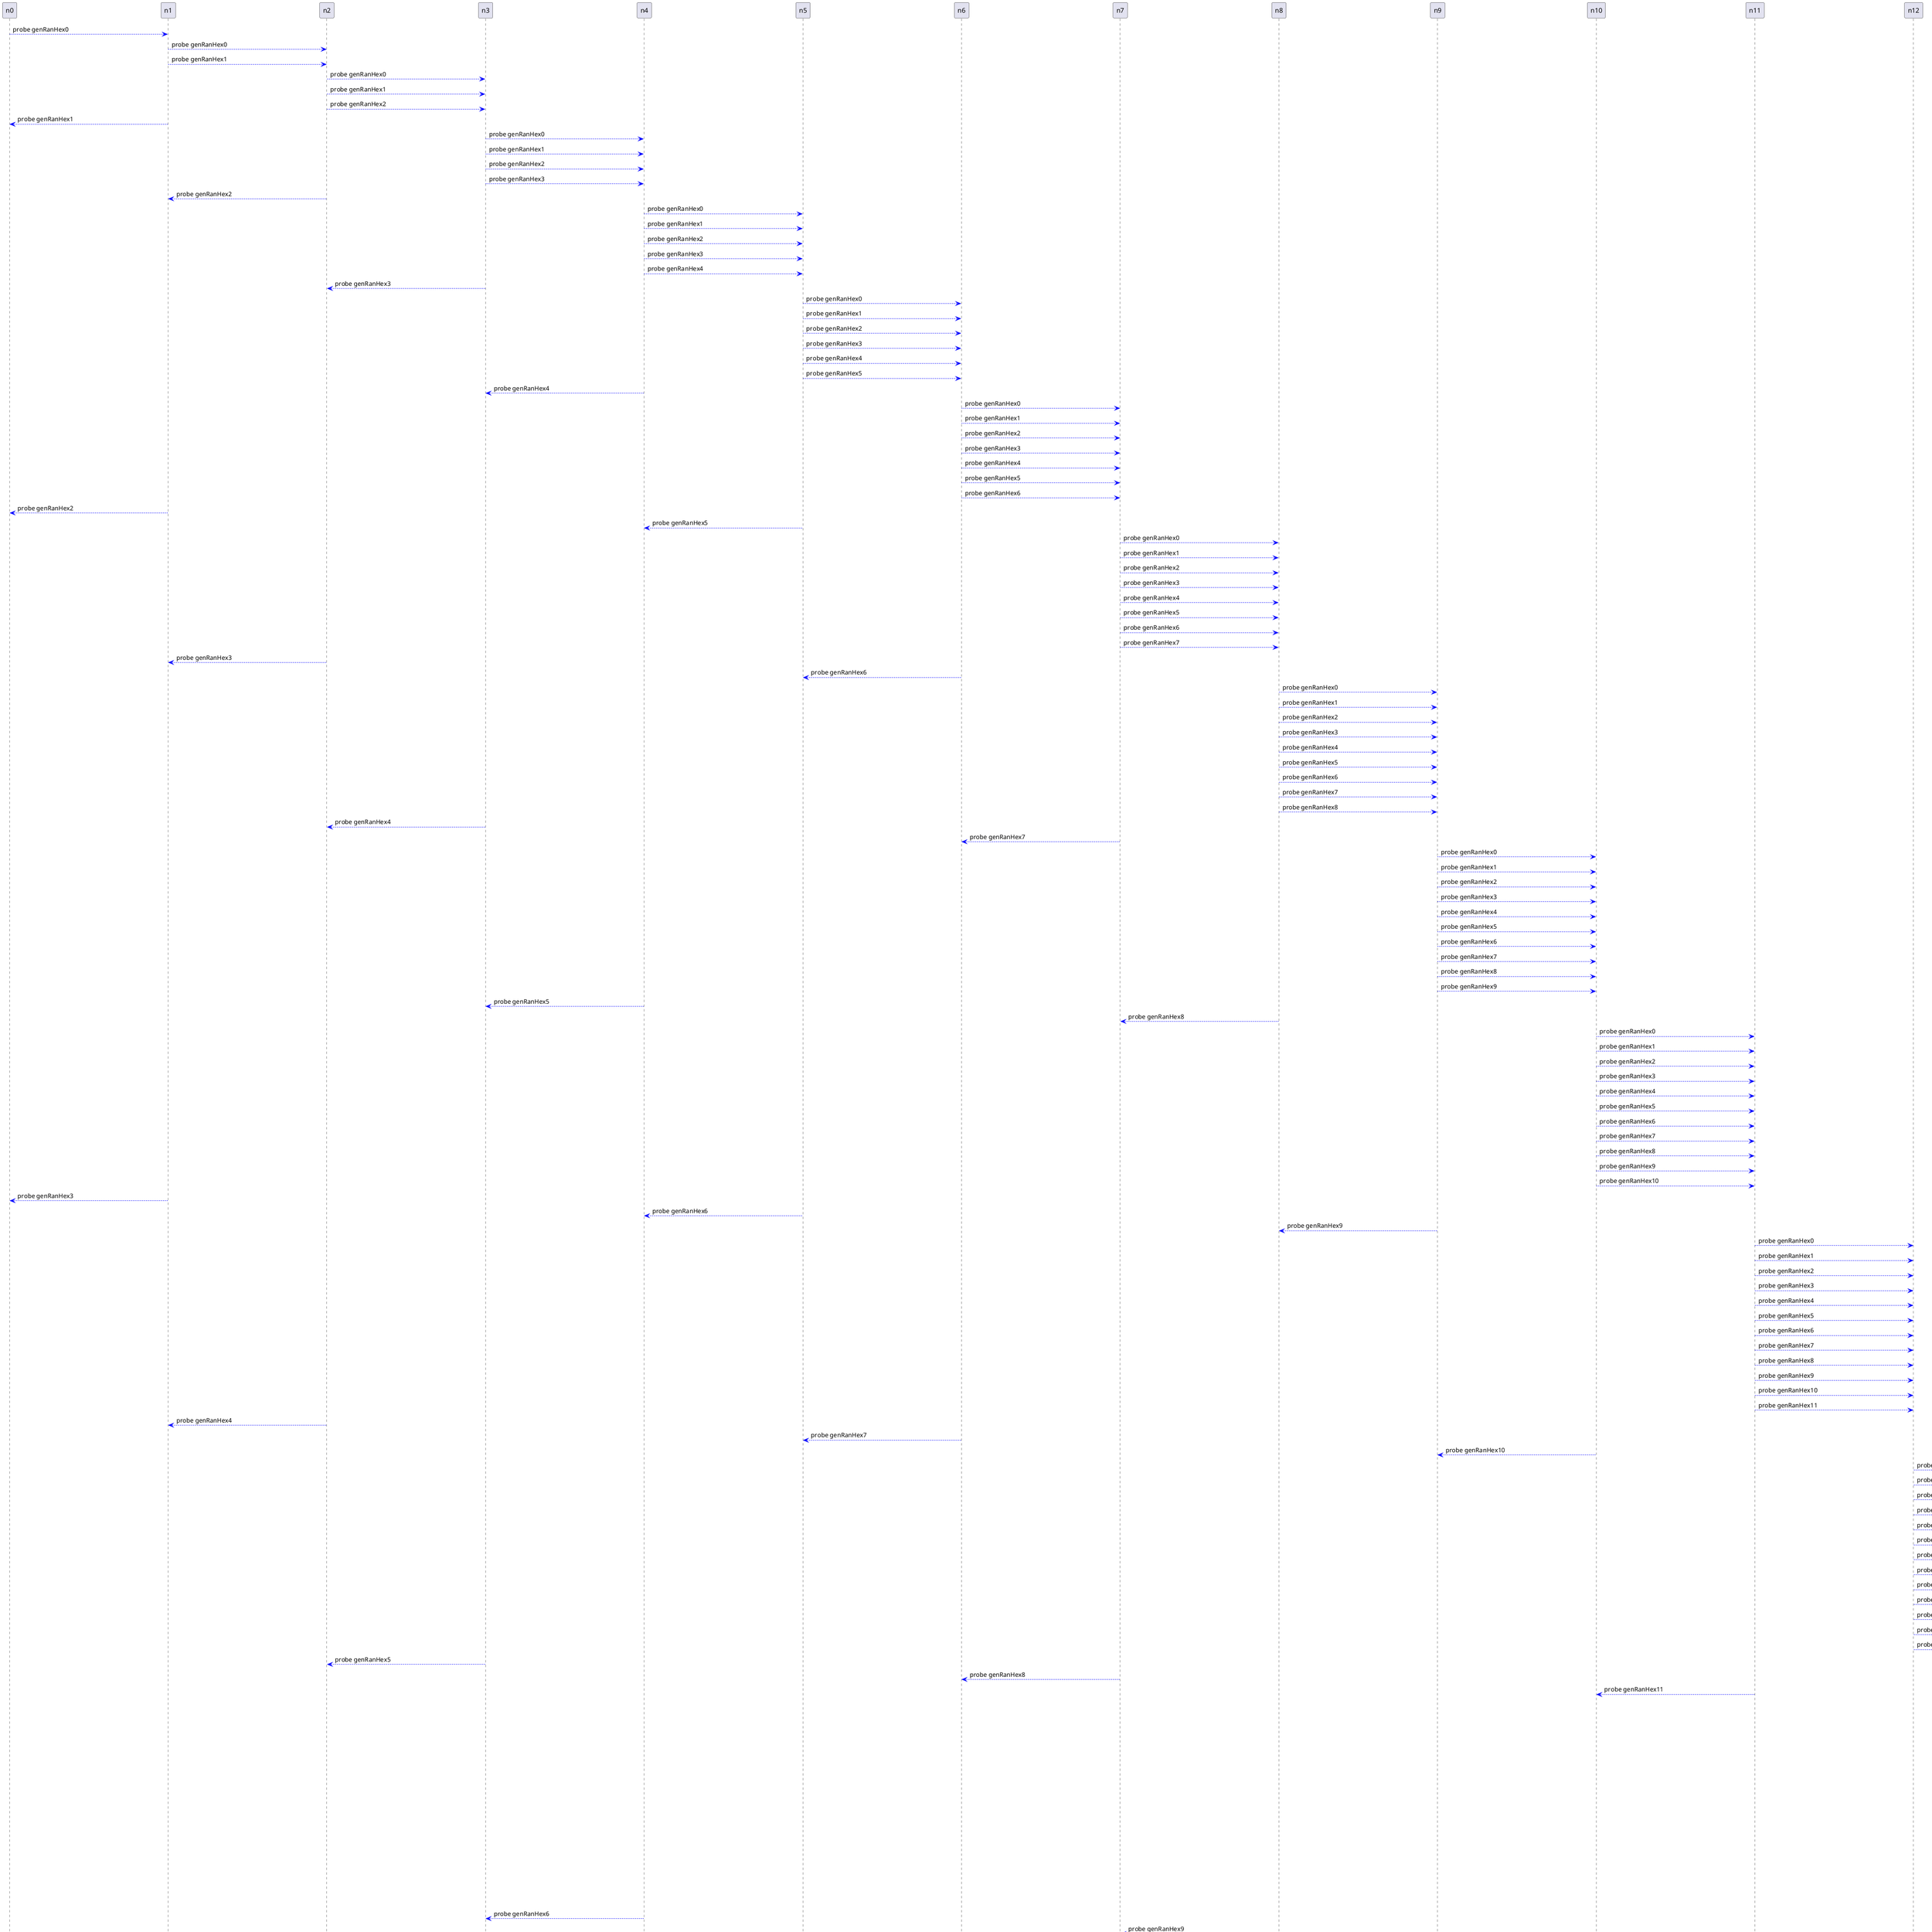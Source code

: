 @startuml messages
n0 -[#blue]-> n1: probe genRanHex0
n1 -[#blue]-> n2: probe genRanHex0
n1 -[#blue]-> n2: probe genRanHex1
n2 -[#blue]-> n3: probe genRanHex0
n2 -[#blue]-> n3: probe genRanHex1
n2 -[#blue]-> n3: probe genRanHex2
n1 -[#blue]-> n0: probe genRanHex1
n3 -[#blue]-> n4: probe genRanHex0
n3 -[#blue]-> n4: probe genRanHex1
n3 -[#blue]-> n4: probe genRanHex2
n3 -[#blue]-> n4: probe genRanHex3
n2 -[#blue]-> n1: probe genRanHex2
n4 -[#blue]-> n5: probe genRanHex0
n4 -[#blue]-> n5: probe genRanHex1
n4 -[#blue]-> n5: probe genRanHex2
n4 -[#blue]-> n5: probe genRanHex3
n4 -[#blue]-> n5: probe genRanHex4
n3 -[#blue]-> n2: probe genRanHex3
n5 -[#blue]-> n6: probe genRanHex0
n5 -[#blue]-> n6: probe genRanHex1
n5 -[#blue]-> n6: probe genRanHex2
n5 -[#blue]-> n6: probe genRanHex3
n5 -[#blue]-> n6: probe genRanHex4
n5 -[#blue]-> n6: probe genRanHex5
n4 -[#blue]-> n3: probe genRanHex4
n6 -[#blue]-> n7: probe genRanHex0
n6 -[#blue]-> n7: probe genRanHex1
n6 -[#blue]-> n7: probe genRanHex2
n6 -[#blue]-> n7: probe genRanHex3
n6 -[#blue]-> n7: probe genRanHex4
n6 -[#blue]-> n7: probe genRanHex5
n6 -[#blue]-> n7: probe genRanHex6
n1 -[#blue]-> n0: probe genRanHex2
n5 -[#blue]-> n4: probe genRanHex5
n7 -[#blue]-> n8: probe genRanHex0
n7 -[#blue]-> n8: probe genRanHex1
n7 -[#blue]-> n8: probe genRanHex2
n7 -[#blue]-> n8: probe genRanHex3
n7 -[#blue]-> n8: probe genRanHex4
n7 -[#blue]-> n8: probe genRanHex5
n7 -[#blue]-> n8: probe genRanHex6
n7 -[#blue]-> n8: probe genRanHex7
n2 -[#blue]-> n1: probe genRanHex3
n6 -[#blue]-> n5: probe genRanHex6
n8 -[#blue]-> n9: probe genRanHex0
n8 -[#blue]-> n9: probe genRanHex1
n8 -[#blue]-> n9: probe genRanHex2
n8 -[#blue]-> n9: probe genRanHex3
n8 -[#blue]-> n9: probe genRanHex4
n8 -[#blue]-> n9: probe genRanHex5
n8 -[#blue]-> n9: probe genRanHex6
n8 -[#blue]-> n9: probe genRanHex7
n8 -[#blue]-> n9: probe genRanHex8
n3 -[#blue]-> n2: probe genRanHex4
n7 -[#blue]-> n6: probe genRanHex7
n9 -[#blue]-> n10: probe genRanHex0
n9 -[#blue]-> n10: probe genRanHex1
n9 -[#blue]-> n10: probe genRanHex2
n9 -[#blue]-> n10: probe genRanHex3
n9 -[#blue]-> n10: probe genRanHex4
n9 -[#blue]-> n10: probe genRanHex5
n9 -[#blue]-> n10: probe genRanHex6
n9 -[#blue]-> n10: probe genRanHex7
n9 -[#blue]-> n10: probe genRanHex8
n9 -[#blue]-> n10: probe genRanHex9
n4 -[#blue]-> n3: probe genRanHex5
n8 -[#blue]-> n7: probe genRanHex8
n10 -[#blue]-> n11: probe genRanHex0
n10 -[#blue]-> n11: probe genRanHex1
n10 -[#blue]-> n11: probe genRanHex2
n10 -[#blue]-> n11: probe genRanHex3
n10 -[#blue]-> n11: probe genRanHex4
n10 -[#blue]-> n11: probe genRanHex5
n10 -[#blue]-> n11: probe genRanHex6
n10 -[#blue]-> n11: probe genRanHex7
n10 -[#blue]-> n11: probe genRanHex8
n10 -[#blue]-> n11: probe genRanHex9
n10 -[#blue]-> n11: probe genRanHex10
n1 -[#blue]-> n0: probe genRanHex3
n5 -[#blue]-> n4: probe genRanHex6
n9 -[#blue]-> n8: probe genRanHex9
n11 -[#blue]-> n12: probe genRanHex0
n11 -[#blue]-> n12: probe genRanHex1
n11 -[#blue]-> n12: probe genRanHex2
n11 -[#blue]-> n12: probe genRanHex3
n11 -[#blue]-> n12: probe genRanHex4
n11 -[#blue]-> n12: probe genRanHex5
n11 -[#blue]-> n12: probe genRanHex6
n11 -[#blue]-> n12: probe genRanHex7
n11 -[#blue]-> n12: probe genRanHex8
n11 -[#blue]-> n12: probe genRanHex9
n11 -[#blue]-> n12: probe genRanHex10
n11 -[#blue]-> n12: probe genRanHex11
n2 -[#blue]-> n1: probe genRanHex4
n6 -[#blue]-> n5: probe genRanHex7
n10 -[#blue]-> n9: probe genRanHex10
n12 -[#blue]-> n13: probe genRanHex0
n12 -[#blue]-> n13: probe genRanHex1
n12 -[#blue]-> n13: probe genRanHex2
n12 -[#blue]-> n13: probe genRanHex3
n12 -[#blue]-> n13: probe genRanHex4
n12 -[#blue]-> n13: probe genRanHex5
n12 -[#blue]-> n13: probe genRanHex6
n12 -[#blue]-> n13: probe genRanHex7
n12 -[#blue]-> n13: probe genRanHex8
n12 -[#blue]-> n13: probe genRanHex9
n12 -[#blue]-> n13: probe genRanHex10
n12 -[#blue]-> n13: probe genRanHex11
n12 -[#blue]-> n13: probe genRanHex12
n3 -[#blue]-> n2: probe genRanHex5
n7 -[#blue]-> n6: probe genRanHex8
n11 -[#blue]-> n10: probe genRanHex11
n13 -[#blue]-> n14: probe genRanHex0
n13 -[#blue]-> n14: probe genRanHex1
n13 -[#blue]-> n14: probe genRanHex2
n13 -[#blue]-> n14: probe genRanHex3
n13 -[#blue]-> n14: probe genRanHex4
n13 -[#blue]-> n14: probe genRanHex5
n13 -[#blue]-> n14: probe genRanHex6
n13 -[#blue]-> n14: probe genRanHex7
n13 -[#blue]-> n14: probe genRanHex8
n13 -[#blue]-> n14: probe genRanHex9
n13 -[#blue]-> n14: probe genRanHex10
n13 -[#blue]-> n14: probe genRanHex11
n13 -[#blue]-> n14: probe genRanHex12
n13 -[#blue]-> n14: probe genRanHex13
n4 -[#blue]-> n3: probe genRanHex6
n8 -[#blue]-> n7: probe genRanHex9
n12 -[#blue]-> n11: probe genRanHex12
n14 -[#blue]-> n15: probe genRanHex0
n14 -[#blue]-> n15: probe genRanHex1
n14 -[#blue]-> n15: probe genRanHex2
n14 -[#blue]-> n15: probe genRanHex3
n14 -[#blue]-> n15: probe genRanHex4
n14 -[#blue]-> n15: probe genRanHex5
n14 -[#blue]-> n15: probe genRanHex6
n14 -[#blue]-> n15: probe genRanHex7
n14 -[#blue]-> n15: probe genRanHex8
n14 -[#blue]-> n15: probe genRanHex9
n14 -[#blue]-> n15: probe genRanHex10
n14 -[#blue]-> n15: probe genRanHex11
n14 -[#blue]-> n15: probe genRanHex12
n14 -[#blue]-> n15: probe genRanHex13
n14 -[#blue]-> n15: probe genRanHex14
n1 -[#blue]-> n0: probe genRanHex4
n5 -[#blue]-> n4: probe genRanHex7
n9 -[#blue]-> n8: probe genRanHex10
n13 -[#blue]-> n12: probe genRanHex13
n15 -[#blue]-> n16: probe genRanHex0
n15 -[#blue]-> n16: probe genRanHex1
n15 -[#blue]-> n16: probe genRanHex2
n15 -[#blue]-> n16: probe genRanHex3
n15 -[#blue]-> n16: probe genRanHex4
n15 -[#blue]-> n16: probe genRanHex5
n15 -[#blue]-> n16: probe genRanHex6
n15 -[#blue]-> n16: probe genRanHex7
n15 -[#blue]-> n16: probe genRanHex8
n15 -[#blue]-> n16: probe genRanHex9
n15 -[#blue]-> n16: probe genRanHex10
n15 -[#blue]-> n16: probe genRanHex11
n15 -[#blue]-> n16: probe genRanHex12
n15 -[#blue]-> n16: probe genRanHex13
n15 -[#blue]-> n16: probe genRanHex14
n15 -[#blue]-> n16: probe genRanHex15
n2 -[#blue]-> n1: probe genRanHex5
n6 -[#blue]-> n5: probe genRanHex8
n10 -[#blue]-> n9: probe genRanHex11
n14 -[#blue]-> n13: probe genRanHex14
n16 -[#blue]-> n17: probe genRanHex0
n16 -[#blue]-> n17: probe genRanHex1
n16 -[#blue]-> n17: probe genRanHex2
n16 -[#blue]-> n17: probe genRanHex3
n16 -[#blue]-> n17: probe genRanHex4
n16 -[#blue]-> n17: probe genRanHex5
n16 -[#blue]-> n17: probe genRanHex6
n16 -[#blue]-> n17: probe genRanHex7
n16 -[#blue]-> n17: probe genRanHex8
n16 -[#blue]-> n17: probe genRanHex9
n16 -[#blue]-> n17: probe genRanHex10
n16 -[#blue]-> n17: probe genRanHex11
n16 -[#blue]-> n17: probe genRanHex12
n16 -[#blue]-> n17: probe genRanHex13
n16 -[#blue]-> n17: probe genRanHex14
n16 -[#blue]-> n17: probe genRanHex15
n16 -[#blue]-> n17: probe genRanHex16
n3 -[#blue]-> n2: probe genRanHex6
n7 -[#blue]-> n6: probe genRanHex9
n11 -[#blue]-> n10: probe genRanHex12
n15 -[#blue]-> n14: probe genRanHex15
n17 -[#blue]-> n18: probe genRanHex0
n17 -[#blue]-> n18: probe genRanHex1
n17 -[#blue]-> n18: probe genRanHex2
n17 -[#blue]-> n18: probe genRanHex3
n17 -[#blue]-> n18: probe genRanHex4
n17 -[#blue]-> n18: probe genRanHex5
n17 -[#blue]-> n18: probe genRanHex6
n17 -[#blue]-> n18: probe genRanHex7
n17 -[#blue]-> n18: probe genRanHex8
n17 -[#blue]-> n18: probe genRanHex9
n17 -[#blue]-> n18: probe genRanHex10
n17 -[#blue]-> n18: probe genRanHex11
n17 -[#blue]-> n18: probe genRanHex12
n17 -[#blue]-> n18: probe genRanHex13
n17 -[#blue]-> n18: probe genRanHex14
n17 -[#blue]-> n18: probe genRanHex15
n17 -[#blue]-> n18: probe genRanHex16
n17 -[#blue]-> n18: probe genRanHex17
n4 -[#blue]-> n3: probe genRanHex7
n8 -[#blue]-> n7: probe genRanHex10
n12 -[#blue]-> n11: probe genRanHex13
n16 -[#blue]-> n15: probe genRanHex16
n18 -[#blue]-> n19: probe genRanHex0
n18 -[#blue]-> n19: probe genRanHex1
n18 -[#blue]-> n19: probe genRanHex2
n18 -[#blue]-> n19: probe genRanHex3
n18 -[#blue]-> n19: probe genRanHex4
n18 -[#blue]-> n19: probe genRanHex5
n18 -[#blue]-> n19: probe genRanHex6
n18 -[#blue]-> n19: probe genRanHex7
n18 -[#blue]-> n19: probe genRanHex8
n18 -[#blue]-> n19: probe genRanHex9
n18 -[#blue]-> n19: probe genRanHex10
n18 -[#blue]-> n19: probe genRanHex11
n18 -[#blue]-> n19: probe genRanHex12
n18 -[#blue]-> n19: probe genRanHex13
n18 -[#blue]-> n19: probe genRanHex14
n18 -[#blue]-> n19: probe genRanHex15
n18 -[#blue]-> n19: probe genRanHex16
n18 -[#blue]-> n19: probe genRanHex17
n18 -[#blue]-> n19: probe genRanHex18
n1 -[#blue]-> n0: probe genRanHex5
n5 -[#blue]-> n4: probe genRanHex8
n9 -[#blue]-> n8: probe genRanHex11
n13 -[#blue]-> n12: probe genRanHex14
n17 -[#blue]-> n16: probe genRanHex17
n19 -[#blue]-> n20: probe genRanHex0
n19 -[#blue]-> n20: probe genRanHex1
n19 -[#blue]-> n20: probe genRanHex2
n19 -[#blue]-> n20: probe genRanHex3
n19 -[#blue]-> n20: probe genRanHex4
n19 -[#blue]-> n20: probe genRanHex5
n19 -[#blue]-> n20: probe genRanHex6
n19 -[#blue]-> n20: probe genRanHex7
n19 -[#blue]-> n20: probe genRanHex8
n19 -[#blue]-> n20: probe genRanHex9
n19 -[#blue]-> n20: probe genRanHex10
n19 -[#blue]-> n20: probe genRanHex11
n19 -[#blue]-> n20: probe genRanHex12
n19 -[#blue]-> n20: probe genRanHex13
n19 -[#blue]-> n20: probe genRanHex14
n19 -[#blue]-> n20: probe genRanHex15
n19 -[#blue]-> n20: probe genRanHex16
n19 -[#blue]-> n20: probe genRanHex17
n19 -[#blue]-> n20: probe genRanHex18
n19 -[#blue]-> n20: probe genRanHex19
n2 -[#blue]-> n1: probe genRanHex6
n6 -[#blue]-> n5: probe genRanHex9
n10 -[#blue]-> n9: probe genRanHex12
n14 -[#blue]-> n13: probe genRanHex15
n18 -[#blue]-> n17: probe genRanHex18
n20 -[#blue]-> n21: probe genRanHex0
n20 -[#blue]-> n21: probe genRanHex1
n20 -[#blue]-> n21: probe genRanHex2
n20 -[#blue]-> n21: probe genRanHex3
n20 -[#blue]-> n21: probe genRanHex4
n20 -[#blue]-> n21: probe genRanHex5
n20 -[#blue]-> n21: probe genRanHex6
n20 -[#blue]-> n21: probe genRanHex7
n20 -[#blue]-> n21: probe genRanHex8
n20 -[#blue]-> n21: probe genRanHex9
n20 -[#blue]-> n21: probe genRanHex10
n20 -[#blue]-> n21: probe genRanHex11
n20 -[#blue]-> n21: probe genRanHex12
n20 -[#blue]-> n21: probe genRanHex13
n20 -[#blue]-> n21: probe genRanHex14
n20 -[#blue]-> n21: probe genRanHex15
n20 -[#blue]-> n21: probe genRanHex16
n20 -[#blue]-> n21: probe genRanHex17
n20 -[#blue]-> n21: probe genRanHex18
n20 -[#blue]-> n21: probe genRanHex19
n20 -[#blue]-> n21: probe genRanHex20
n3 -[#blue]-> n2: probe genRanHex7
n7 -[#blue]-> n6: probe genRanHex10
n11 -[#blue]-> n10: probe genRanHex13
n15 -[#blue]-> n14: probe genRanHex16
n19 -[#blue]-> n18: probe genRanHex19
n21 -[#blue]-> n22: probe genRanHex0
n21 -[#blue]-> n22: probe genRanHex1
n21 -[#blue]-> n22: probe genRanHex2
n21 -[#blue]-> n22: probe genRanHex3
n21 -[#blue]-> n22: probe genRanHex4
n21 -[#blue]-> n22: probe genRanHex5
n21 -[#blue]-> n22: probe genRanHex6
n21 -[#blue]-> n22: probe genRanHex7
n21 -[#blue]-> n22: probe genRanHex8
n21 -[#blue]-> n22: probe genRanHex9
n21 -[#blue]-> n22: probe genRanHex10
n21 -[#blue]-> n22: probe genRanHex11
n21 -[#blue]-> n22: probe genRanHex12
n21 -[#blue]-> n22: probe genRanHex13
n21 -[#blue]-> n22: probe genRanHex14
n21 -[#blue]-> n22: probe genRanHex15
n21 -[#blue]-> n22: probe genRanHex16
n21 -[#blue]-> n22: probe genRanHex17
n21 -[#blue]-> n22: probe genRanHex18
n21 -[#blue]-> n22: probe genRanHex19
n21 -[#blue]-> n22: probe genRanHex20
n21 -[#blue]-> n22: probe genRanHex21
n4 -[#blue]-> n3: probe genRanHex8
n8 -[#blue]-> n7: probe genRanHex11
n12 -[#blue]-> n11: probe genRanHex14
n16 -[#blue]-> n15: probe genRanHex17
n20 -[#blue]-> n19: probe genRanHex20
n22 -[#blue]-> n23: probe genRanHex0
n22 -[#blue]-> n23: probe genRanHex1
n22 -[#blue]-> n23: probe genRanHex2
n22 -[#blue]-> n23: probe genRanHex3
n22 -[#blue]-> n23: probe genRanHex4
n22 -[#blue]-> n23: probe genRanHex5
n22 -[#blue]-> n23: probe genRanHex6
n22 -[#blue]-> n23: probe genRanHex7
n22 -[#blue]-> n23: probe genRanHex8
n22 -[#blue]-> n23: probe genRanHex9
n22 -[#blue]-> n23: probe genRanHex10
n22 -[#blue]-> n23: probe genRanHex11
n22 -[#blue]-> n23: probe genRanHex12
n22 -[#blue]-> n23: probe genRanHex13
n22 -[#blue]-> n23: probe genRanHex14
n22 -[#blue]-> n23: probe genRanHex15
n22 -[#blue]-> n23: probe genRanHex16
n22 -[#blue]-> n23: probe genRanHex17
n22 -[#blue]-> n23: probe genRanHex18
n22 -[#blue]-> n23: probe genRanHex19
n22 -[#blue]-> n23: probe genRanHex20
n22 -[#blue]-> n23: probe genRanHex21
n22 -[#blue]-> n23: probe genRanHex22
n1 -[#blue]-> n0: probe genRanHex6
n5 -[#blue]-> n4: probe genRanHex9
n9 -[#blue]-> n8: probe genRanHex12
n13 -[#blue]-> n12: probe genRanHex15
n17 -[#blue]-> n16: probe genRanHex18
n21 -[#blue]-> n20: probe genRanHex21
n23 -[#blue]-> n24: probe genRanHex0
n23 -[#blue]-> n24: probe genRanHex1
n23 -[#blue]-> n24: probe genRanHex2
n23 -[#blue]-> n24: probe genRanHex3
n23 -[#blue]-> n24: probe genRanHex4
n23 -[#blue]-> n24: probe genRanHex5
n23 -[#blue]-> n24: probe genRanHex6
n23 -[#blue]-> n24: probe genRanHex7
n23 -[#blue]-> n24: probe genRanHex8
n23 -[#blue]-> n24: probe genRanHex9
n23 -[#blue]-> n24: probe genRanHex10
n23 -[#blue]-> n24: probe genRanHex11
n23 -[#blue]-> n24: probe genRanHex12
n23 -[#blue]-> n24: probe genRanHex13
n23 -[#blue]-> n24: probe genRanHex14
n23 -[#blue]-> n24: probe genRanHex15
n23 -[#blue]-> n24: probe genRanHex16
n23 -[#blue]-> n24: probe genRanHex17
n23 -[#blue]-> n24: probe genRanHex18
n23 -[#blue]-> n24: probe genRanHex19
n23 -[#blue]-> n24: probe genRanHex20
n23 -[#blue]-> n24: probe genRanHex21
n23 -[#blue]-> n24: probe genRanHex22
n23 -[#blue]-> n24: probe genRanHex23
n2 -[#blue]-> n1: probe genRanHex7
n6 -[#blue]-> n5: probe genRanHex10
n10 -[#blue]-> n9: probe genRanHex13
n14 -[#blue]-> n13: probe genRanHex16
n18 -[#blue]-> n17: probe genRanHex19
n22 -[#blue]-> n21: probe genRanHex22
n24 -[#blue]-> n25: probe genRanHex0
n24 -[#blue]-> n25: probe genRanHex1
n24 -[#blue]-> n25: probe genRanHex2
n24 -[#blue]-> n25: probe genRanHex3
n24 -[#blue]-> n25: probe genRanHex4
n24 -[#blue]-> n25: probe genRanHex5
n24 -[#blue]-> n25: probe genRanHex6
n24 -[#blue]-> n25: probe genRanHex7
n24 -[#blue]-> n25: probe genRanHex8
n24 -[#blue]-> n25: probe genRanHex9
n24 -[#blue]-> n25: probe genRanHex10
n24 -[#blue]-> n25: probe genRanHex11
n24 -[#blue]-> n25: probe genRanHex12
n24 -[#blue]-> n25: probe genRanHex13
n24 -[#blue]-> n25: probe genRanHex14
n24 -[#blue]-> n25: probe genRanHex15
n24 -[#blue]-> n25: probe genRanHex16
n24 -[#blue]-> n25: probe genRanHex17
n24 -[#blue]-> n25: probe genRanHex18
n24 -[#blue]-> n25: probe genRanHex19
n24 -[#blue]-> n25: probe genRanHex20
n24 -[#blue]-> n25: probe genRanHex21
n24 -[#blue]-> n25: probe genRanHex22
n24 -[#blue]-> n25: probe genRanHex23
n24 -[#blue]-> n25: probe genRanHex24
n3 -[#blue]-> n2: probe genRanHex8
n7 -[#blue]-> n6: probe genRanHex11
n11 -[#blue]-> n10: probe genRanHex14
n15 -[#blue]-> n14: probe genRanHex17
n19 -[#blue]-> n18: probe genRanHex20
n23 -[#blue]-> n22: probe genRanHex23
n25 -[#blue]-> n26: probe genRanHex0
n25 -[#blue]-> n26: probe genRanHex1
n25 -[#blue]-> n26: probe genRanHex2
n25 -[#blue]-> n26: probe genRanHex3
n25 -[#blue]-> n26: probe genRanHex4
n25 -[#blue]-> n26: probe genRanHex5
n25 -[#blue]-> n26: probe genRanHex6
n25 -[#blue]-> n26: probe genRanHex7
n25 -[#blue]-> n26: probe genRanHex8
n25 -[#blue]-> n26: probe genRanHex9
n25 -[#blue]-> n26: probe genRanHex10
n25 -[#blue]-> n26: probe genRanHex11
n25 -[#blue]-> n26: probe genRanHex12
n25 -[#blue]-> n26: probe genRanHex13
n25 -[#blue]-> n26: probe genRanHex14
n25 -[#blue]-> n26: probe genRanHex15
n25 -[#blue]-> n26: probe genRanHex16
n25 -[#blue]-> n26: probe genRanHex17
n25 -[#blue]-> n26: probe genRanHex18
n25 -[#blue]-> n26: probe genRanHex19
n25 -[#blue]-> n26: probe genRanHex20
n25 -[#blue]-> n26: probe genRanHex21
n25 -[#blue]-> n26: probe genRanHex22
n25 -[#blue]-> n26: probe genRanHex23
n25 -[#blue]-> n26: probe genRanHex24
n25 -[#blue]-> n26: probe genRanHex25
n4 -[#blue]-> n3: probe genRanHex9
n8 -[#blue]-> n7: probe genRanHex12
n12 -[#blue]-> n11: probe genRanHex15
n16 -[#blue]-> n15: probe genRanHex18
n20 -[#blue]-> n19: probe genRanHex21
n24 -[#blue]-> n23: probe genRanHex24
n26 -[#blue]-> n27: probe genRanHex0
n26 -[#blue]-> n27: probe genRanHex1
n26 -[#blue]-> n27: probe genRanHex2
n26 -[#blue]-> n27: probe genRanHex3
n26 -[#blue]-> n27: probe genRanHex4
n26 -[#blue]-> n27: probe genRanHex5
n26 -[#blue]-> n27: probe genRanHex6
n26 -[#blue]-> n27: probe genRanHex7
n26 -[#blue]-> n27: probe genRanHex8
n26 -[#blue]-> n27: probe genRanHex9
n26 -[#blue]-> n27: probe genRanHex10
n26 -[#blue]-> n27: probe genRanHex11
n26 -[#blue]-> n27: probe genRanHex12
n26 -[#blue]-> n27: probe genRanHex13
n26 -[#blue]-> n27: probe genRanHex14
n26 -[#blue]-> n27: probe genRanHex15
n26 -[#blue]-> n27: probe genRanHex16
n26 -[#blue]-> n27: probe genRanHex17
n26 -[#blue]-> n27: probe genRanHex18
n26 -[#blue]-> n27: probe genRanHex19
n26 -[#blue]-> n27: probe genRanHex20
n26 -[#blue]-> n27: probe genRanHex21
n26 -[#blue]-> n27: probe genRanHex22
n26 -[#blue]-> n27: probe genRanHex23
n26 -[#blue]-> n27: probe genRanHex24
n26 -[#blue]-> n27: probe genRanHex25
n26 -[#blue]-> n27: probe genRanHex26
n1 -[#blue]-> n0: probe genRanHex7
n5 -[#blue]-> n4: probe genRanHex10
n9 -[#blue]-> n8: probe genRanHex13
n13 -[#blue]-> n12: probe genRanHex16
n17 -[#blue]-> n16: probe genRanHex19
n21 -[#blue]-> n20: probe genRanHex22
n25 -[#blue]-> n24: probe genRanHex25
n27 -[#blue]-> n28: probe genRanHex0
n27 -[#blue]-> n28: probe genRanHex1
n27 -[#blue]-> n28: probe genRanHex2
n27 -[#blue]-> n28: probe genRanHex3
n27 -[#blue]-> n28: probe genRanHex4
n27 -[#blue]-> n28: probe genRanHex5
n27 -[#blue]-> n28: probe genRanHex6
n27 -[#blue]-> n28: probe genRanHex7
n27 -[#blue]-> n28: probe genRanHex8
n27 -[#blue]-> n28: probe genRanHex9
n27 -[#blue]-> n28: probe genRanHex10
n27 -[#blue]-> n28: probe genRanHex11
n27 -[#blue]-> n28: probe genRanHex12
n27 -[#blue]-> n28: probe genRanHex13
n27 -[#blue]-> n28: probe genRanHex14
n27 -[#blue]-> n28: probe genRanHex15
n27 -[#blue]-> n28: probe genRanHex16
n27 -[#blue]-> n28: probe genRanHex17
n27 -[#blue]-> n28: probe genRanHex18
n27 -[#blue]-> n28: probe genRanHex19
n27 -[#blue]-> n28: probe genRanHex20
n27 -[#blue]-> n28: probe genRanHex21
n27 -[#blue]-> n28: probe genRanHex22
n27 -[#blue]-> n28: probe genRanHex23
n27 -[#blue]-> n28: probe genRanHex24
n27 -[#blue]-> n28: probe genRanHex25
n27 -[#blue]-> n28: probe genRanHex26
n27 -[#blue]-> n28: probe genRanHex27
n2 -[#blue]-> n1: probe genRanHex8
n6 -[#blue]-> n5: probe genRanHex11
n10 -[#blue]-> n9: probe genRanHex14
n14 -[#blue]-> n13: probe genRanHex17
n18 -[#blue]-> n17: probe genRanHex20
n22 -[#blue]-> n21: probe genRanHex23
n26 -[#blue]-> n25: probe genRanHex26
n28 -[#blue]-> n29: probe genRanHex0
n28 -[#blue]-> n29: probe genRanHex1
n28 -[#blue]-> n29: probe genRanHex2
n28 -[#blue]-> n29: probe genRanHex3
n28 -[#blue]-> n29: probe genRanHex4
n28 -[#blue]-> n29: probe genRanHex5
n28 -[#blue]-> n29: probe genRanHex6
n28 -[#blue]-> n29: probe genRanHex7
n28 -[#blue]-> n29: probe genRanHex8
n28 -[#blue]-> n29: probe genRanHex9
n28 -[#blue]-> n29: probe genRanHex10
n28 -[#blue]-> n29: probe genRanHex11
n28 -[#blue]-> n29: probe genRanHex12
n28 -[#blue]-> n29: probe genRanHex13
n28 -[#blue]-> n29: probe genRanHex14
n28 -[#blue]-> n29: probe genRanHex15
n28 -[#blue]-> n29: probe genRanHex16
n28 -[#blue]-> n29: probe genRanHex17
n28 -[#blue]-> n29: probe genRanHex18
n28 -[#blue]-> n29: probe genRanHex19
n28 -[#blue]-> n29: probe genRanHex20
n28 -[#blue]-> n29: probe genRanHex21
n28 -[#blue]-> n29: probe genRanHex22
n28 -[#blue]-> n29: probe genRanHex23
n28 -[#blue]-> n29: probe genRanHex24
n28 -[#blue]-> n29: probe genRanHex25
n28 -[#blue]-> n29: probe genRanHex26
n28 -[#blue]-> n29: probe genRanHex27
n28 -[#blue]-> n29: probe genRanHex28
n29 -[#blue]-> n0: probe genRanHex29
n3 -[#blue]-> n2: probe genRanHex9
n7 -[#blue]-> n6: probe genRanHex12
n11 -[#blue]-> n10: probe genRanHex15
n15 -[#blue]-> n14: probe genRanHex18
n19 -[#blue]-> n18: probe genRanHex21
n23 -[#blue]-> n22: probe genRanHex24
n27 -[#blue]-> n26: probe genRanHex27
n29 -[#blue]-> n0: probe genRanHex0
n29 -[#blue]-> n0: probe genRanHex1
n29 -[#blue]-> n0: probe genRanHex2
n29 -[#blue]-> n0: probe genRanHex3
n29 -[#blue]-> n0: probe genRanHex4
n29 -[#blue]-> n0: probe genRanHex5
n29 -[#blue]-> n0: probe genRanHex6
n29 -[#blue]-> n0: probe genRanHex7
n29 -[#blue]-> n0: probe genRanHex8
n29 -[#blue]-> n0: probe genRanHex9
n29 -[#blue]-> n0: probe genRanHex10
n29 -[#blue]-> n0: probe genRanHex11
n29 -[#blue]-> n0: probe genRanHex12
n29 -[#blue]-> n0: probe genRanHex13
n29 -[#blue]-> n0: probe genRanHex14
n29 -[#blue]-> n0: probe genRanHex15
n29 -[#blue]-> n0: probe genRanHex16
n29 -[#blue]-> n0: probe genRanHex17
n29 -[#blue]-> n0: probe genRanHex18
n29 -[#blue]-> n0: probe genRanHex19
n29 -[#blue]-> n0: probe genRanHex20
n29 -[#blue]-> n0: probe genRanHex21
n29 -[#blue]-> n0: probe genRanHex22
n29 -[#blue]-> n0: probe genRanHex23
n29 -[#blue]-> n0: probe genRanHex24
n29 -[#blue]-> n0: probe genRanHex25
n29 -[#blue]-> n0: probe genRanHex26
n29 -[#blue]-> n0: probe genRanHex27
n29 -[#blue]-> n0: probe genRanHex28
n0 -[#blue]-> n1: probe genRanHex29
n4 -[#blue]-> n3: probe genRanHex10
n8 -[#blue]-> n7: probe genRanHex13
n12 -[#blue]-> n11: probe genRanHex16
n16 -[#blue]-> n15: probe genRanHex19
n20 -[#blue]-> n19: probe genRanHex22
n24 -[#blue]-> n23: probe genRanHex25
n28 -[#blue]-> n27: probe genRanHex28
n0 -[#green]-> n29: trace genRanHex0 genRanHex30 genRanHex31
n0 -[#green]-> n1: trace genRanHex1 genRanHex32 genRanHex33
n0 -[#green]-> n29: trace genRanHex1 genRanHex32 genRanHex34
n0 -[#green]-> n1: trace genRanHex2 genRanHex35 genRanHex36
n0 -[#green]-> n29: trace genRanHex2 genRanHex35 genRanHex37
n0 -[#green]-> n1: trace genRanHex3 genRanHex38 genRanHex39
n0 -[#green]-> n29: trace genRanHex3 genRanHex38 genRanHex40
n0 -[#green]-> n1: trace genRanHex4 genRanHex41 genRanHex42
n0 -[#green]-> n29: trace genRanHex4 genRanHex41 genRanHex43
n0 -[#green]-> n1: trace genRanHex5 genRanHex44 genRanHex45
n0 -[#green]-> n29: trace genRanHex5 genRanHex44 genRanHex46
n0 -[#green]-> n1: trace genRanHex6 genRanHex47 genRanHex48
n0 -[#green]-> n29: trace genRanHex6 genRanHex47 genRanHex49
n0 -[#green]-> n1: trace genRanHex7 genRanHex50 genRanHex51
n0 -[#green]-> n29: trace genRanHex7 genRanHex50 genRanHex52
n1 -[#blue]-> n0: probe genRanHex8
n1 -[#blue]-> n2: probe genRanHex29
n5 -[#blue]-> n4: probe genRanHex11
n9 -[#blue]-> n8: probe genRanHex14
n13 -[#blue]-> n12: probe genRanHex17
n17 -[#blue]-> n16: probe genRanHex20
n21 -[#blue]-> n20: probe genRanHex23
n25 -[#blue]-> n24: probe genRanHex26
n29 -[#blue]-> n28: probe genRanHex29
n29 -[#green]-> n28: trace genRanHex0 genRanHex30 genRanHex31
n29 -[#green]-> n28: trace genRanHex1 genRanHex32 genRanHex34
n1 -[#green]-> n2: trace genRanHex2 genRanHex35 genRanHex36
n29 -[#green]-> n28: trace genRanHex2 genRanHex35 genRanHex37
n1 -[#green]-> n2: trace genRanHex3 genRanHex38 genRanHex39
n29 -[#green]-> n28: trace genRanHex3 genRanHex38 genRanHex40
n1 -[#green]-> n2: trace genRanHex4 genRanHex41 genRanHex42
n29 -[#green]-> n28: trace genRanHex4 genRanHex41 genRanHex43
n1 -[#green]-> n2: trace genRanHex5 genRanHex44 genRanHex45
n29 -[#green]-> n28: trace genRanHex5 genRanHex44 genRanHex46
n1 -[#green]-> n2: trace genRanHex6 genRanHex47 genRanHex48
n29 -[#green]-> n28: trace genRanHex6 genRanHex47 genRanHex49
n1 -[#green]-> n2: trace genRanHex7 genRanHex50 genRanHex51
n29 -[#green]-> n28: trace genRanHex7 genRanHex50 genRanHex52
n0 -[#green]-> n29: trace genRanHex8 genRanHex53 genRanHex54
n0 -[#green]-> n1: trace genRanHex8 genRanHex53 genRanHex55
n2 -[#blue]-> n1: probe genRanHex9
n2 -[#blue]-> n3: probe genRanHex29
n6 -[#blue]-> n5: probe genRanHex12
n10 -[#blue]-> n9: probe genRanHex15
n14 -[#blue]-> n13: probe genRanHex18
n18 -[#blue]-> n17: probe genRanHex21
n22 -[#blue]-> n21: probe genRanHex24
n26 -[#blue]-> n25: probe genRanHex27
n28 -[#green]-> n27: trace genRanHex0 genRanHex30 genRanHex31
n28 -[#green]-> n27: trace genRanHex1 genRanHex32 genRanHex34
n28 -[#green]-> n27: trace genRanHex2 genRanHex35 genRanHex37
n2 -[#green]-> n3: trace genRanHex3 genRanHex38 genRanHex39
n28 -[#green]-> n27: trace genRanHex3 genRanHex38 genRanHex40
n2 -[#green]-> n3: trace genRanHex4 genRanHex41 genRanHex42
n28 -[#green]-> n27: trace genRanHex4 genRanHex41 genRanHex43
n2 -[#green]-> n3: trace genRanHex5 genRanHex44 genRanHex45
n28 -[#green]-> n27: trace genRanHex5 genRanHex44 genRanHex46
n2 -[#green]-> n3: trace genRanHex6 genRanHex47 genRanHex48
n28 -[#green]-> n27: trace genRanHex6 genRanHex47 genRanHex49
n2 -[#green]-> n3: trace genRanHex7 genRanHex50 genRanHex51
n28 -[#green]-> n27: trace genRanHex7 genRanHex50 genRanHex52
n0 -[#blue]-> n1: probe genRanHex9
n0 -[#blue]-> n1: probe genRanHex10
n0 -[#blue]-> n1: probe genRanHex11
n0 -[#blue]-> n1: probe genRanHex12
n0 -[#blue]-> n1: probe genRanHex13
n0 -[#blue]-> n1: probe genRanHex14
n0 -[#blue]-> n1: probe genRanHex15
n0 -[#blue]-> n1: probe genRanHex16
n0 -[#blue]-> n1: probe genRanHex17
n0 -[#blue]-> n1: probe genRanHex18
n0 -[#blue]-> n1: probe genRanHex19
n0 -[#blue]-> n1: probe genRanHex20
n0 -[#blue]-> n1: probe genRanHex21
n0 -[#blue]-> n1: probe genRanHex22
n0 -[#blue]-> n1: probe genRanHex23
n0 -[#blue]-> n1: probe genRanHex24
n0 -[#blue]-> n1: probe genRanHex25
n0 -[#blue]-> n1: probe genRanHex26
n0 -[#blue]-> n1: probe genRanHex27
n0 -[#blue]-> n1: probe genRanHex28
n29 -[#green]-> n28: trace genRanHex8 genRanHex53 genRanHex54
n1 -[#green]-> n2: trace genRanHex8 genRanHex53 genRanHex55
n3 -[#blue]-> n2: probe genRanHex10
n3 -[#blue]-> n4: probe genRanHex29
n7 -[#blue]-> n6: probe genRanHex13
n11 -[#blue]-> n10: probe genRanHex16
n15 -[#blue]-> n14: probe genRanHex19
n19 -[#blue]-> n18: probe genRanHex22
n23 -[#blue]-> n22: probe genRanHex25
n27 -[#blue]-> n26: probe genRanHex28
n27 -[#green]-> n26: trace genRanHex0 genRanHex30 genRanHex31
n27 -[#green]-> n26: trace genRanHex1 genRanHex32 genRanHex34
n27 -[#green]-> n26: trace genRanHex2 genRanHex35 genRanHex37
n27 -[#green]-> n26: trace genRanHex3 genRanHex38 genRanHex40
n3 -[#green]-> n4: trace genRanHex4 genRanHex41 genRanHex42
n27 -[#green]-> n26: trace genRanHex4 genRanHex41 genRanHex43
n3 -[#green]-> n4: trace genRanHex5 genRanHex44 genRanHex45
n27 -[#green]-> n26: trace genRanHex5 genRanHex44 genRanHex46
n3 -[#green]-> n4: trace genRanHex6 genRanHex47 genRanHex48
n27 -[#green]-> n26: trace genRanHex6 genRanHex47 genRanHex49
n3 -[#green]-> n4: trace genRanHex7 genRanHex50 genRanHex51
n27 -[#green]-> n26: trace genRanHex7 genRanHex50 genRanHex52
n1 -[#green]-> n2: trace genRanHex9 genRanHex56 genRanHex57
n1 -[#green]-> n0: trace genRanHex9 genRanHex56 genRanHex58
n28 -[#green]-> n27: trace genRanHex8 genRanHex53 genRanHex54
n2 -[#green]-> n3: trace genRanHex8 genRanHex53 genRanHex55
n4 -[#blue]-> n3: probe genRanHex11
n4 -[#blue]-> n5: probe genRanHex29
n8 -[#blue]-> n7: probe genRanHex14
n12 -[#blue]-> n11: probe genRanHex17
n16 -[#blue]-> n15: probe genRanHex20
n20 -[#blue]-> n19: probe genRanHex23
n24 -[#blue]-> n23: probe genRanHex26
n28 -[#blue]-> n27: probe genRanHex29
n26 -[#green]-> n25: trace genRanHex0 genRanHex30 genRanHex31
n26 -[#green]-> n25: trace genRanHex1 genRanHex32 genRanHex34
n26 -[#green]-> n25: trace genRanHex2 genRanHex35 genRanHex37
n26 -[#green]-> n25: trace genRanHex3 genRanHex38 genRanHex40
n26 -[#green]-> n25: trace genRanHex4 genRanHex41 genRanHex43
n4 -[#green]-> n5: trace genRanHex5 genRanHex44 genRanHex45
n26 -[#green]-> n25: trace genRanHex5 genRanHex44 genRanHex46
n4 -[#green]-> n5: trace genRanHex6 genRanHex47 genRanHex48
n26 -[#green]-> n25: trace genRanHex6 genRanHex47 genRanHex49
n4 -[#green]-> n5: trace genRanHex7 genRanHex50 genRanHex51
n26 -[#green]-> n25: trace genRanHex7 genRanHex50 genRanHex52
n2 -[#green]-> n3: trace genRanHex9 genRanHex56 genRanHex57
n0 -[#green]-> n29: trace genRanHex9 genRanHex56 genRanHex58
n27 -[#green]-> n26: trace genRanHex8 genRanHex53 genRanHex54
n3 -[#green]-> n4: trace genRanHex8 genRanHex53 genRanHex55
n1 -[#blue]-> n2: probe genRanHex10
n1 -[#blue]-> n2: probe genRanHex11
n1 -[#blue]-> n2: probe genRanHex12
n1 -[#blue]-> n2: probe genRanHex13
n1 -[#blue]-> n2: probe genRanHex14
n1 -[#blue]-> n2: probe genRanHex15
n1 -[#blue]-> n2: probe genRanHex16
n1 -[#blue]-> n2: probe genRanHex17
n1 -[#blue]-> n2: probe genRanHex18
n1 -[#blue]-> n2: probe genRanHex19
n1 -[#blue]-> n2: probe genRanHex20
n1 -[#blue]-> n2: probe genRanHex21
n1 -[#blue]-> n2: probe genRanHex22
n1 -[#blue]-> n2: probe genRanHex23
n1 -[#blue]-> n2: probe genRanHex24
n1 -[#blue]-> n2: probe genRanHex25
n1 -[#blue]-> n2: probe genRanHex26
n1 -[#blue]-> n2: probe genRanHex27
n1 -[#blue]-> n2: probe genRanHex28
n5 -[#blue]-> n4: probe genRanHex12
n5 -[#blue]-> n6: probe genRanHex29
n9 -[#blue]-> n8: probe genRanHex15
n13 -[#blue]-> n12: probe genRanHex18
n17 -[#blue]-> n16: probe genRanHex21
n21 -[#blue]-> n20: probe genRanHex24
n25 -[#blue]-> n24: probe genRanHex27
n25 -[#green]-> n24: trace genRanHex0 genRanHex30 genRanHex31
n25 -[#green]-> n24: trace genRanHex1 genRanHex32 genRanHex34
n25 -[#green]-> n24: trace genRanHex2 genRanHex35 genRanHex37
n25 -[#green]-> n24: trace genRanHex3 genRanHex38 genRanHex40
n25 -[#green]-> n24: trace genRanHex4 genRanHex41 genRanHex43
n25 -[#green]-> n24: trace genRanHex5 genRanHex44 genRanHex46
n5 -[#green]-> n6: trace genRanHex6 genRanHex47 genRanHex48
n25 -[#green]-> n24: trace genRanHex6 genRanHex47 genRanHex49
n5 -[#green]-> n6: trace genRanHex7 genRanHex50 genRanHex51
n25 -[#green]-> n24: trace genRanHex7 genRanHex50 genRanHex52
n3 -[#green]-> n4: trace genRanHex9 genRanHex56 genRanHex57
n29 -[#green]-> n28: trace genRanHex9 genRanHex56 genRanHex58
n26 -[#green]-> n25: trace genRanHex8 genRanHex53 genRanHex54
n4 -[#green]-> n5: trace genRanHex8 genRanHex53 genRanHex55
n2 -[#green]-> n3: trace genRanHex10 genRanHex59 genRanHex60
n2 -[#green]-> n1: trace genRanHex10 genRanHex59 genRanHex61
n2 -[#blue]-> n3: probe genRanHex11
n2 -[#blue]-> n3: probe genRanHex12
n2 -[#blue]-> n3: probe genRanHex13
n2 -[#blue]-> n3: probe genRanHex14
n2 -[#blue]-> n3: probe genRanHex15
n2 -[#blue]-> n3: probe genRanHex16
n2 -[#blue]-> n3: probe genRanHex17
n2 -[#blue]-> n3: probe genRanHex18
n2 -[#blue]-> n3: probe genRanHex19
n2 -[#blue]-> n3: probe genRanHex20
n2 -[#blue]-> n3: probe genRanHex21
n2 -[#blue]-> n3: probe genRanHex22
n2 -[#blue]-> n3: probe genRanHex23
n2 -[#blue]-> n3: probe genRanHex24
n2 -[#blue]-> n3: probe genRanHex25
n2 -[#blue]-> n3: probe genRanHex26
n2 -[#blue]-> n3: probe genRanHex27
n2 -[#blue]-> n3: probe genRanHex28
n6 -[#blue]-> n5: probe genRanHex13
n6 -[#blue]-> n7: probe genRanHex29
n10 -[#blue]-> n9: probe genRanHex16
n14 -[#blue]-> n13: probe genRanHex19
n18 -[#blue]-> n17: probe genRanHex22
n22 -[#blue]-> n21: probe genRanHex25
n26 -[#blue]-> n25: probe genRanHex28
n24 -[#green]-> n23: trace genRanHex0 genRanHex30 genRanHex31
n24 -[#green]-> n23: trace genRanHex1 genRanHex32 genRanHex34
n24 -[#green]-> n23: trace genRanHex2 genRanHex35 genRanHex37
n24 -[#green]-> n23: trace genRanHex3 genRanHex38 genRanHex40
n24 -[#green]-> n23: trace genRanHex4 genRanHex41 genRanHex43
n24 -[#green]-> n23: trace genRanHex5 genRanHex44 genRanHex46
n24 -[#green]-> n23: trace genRanHex6 genRanHex47 genRanHex49
n6 -[#green]-> n7: trace genRanHex7 genRanHex50 genRanHex51
n24 -[#green]-> n23: trace genRanHex7 genRanHex50 genRanHex52
n4 -[#green]-> n5: trace genRanHex9 genRanHex56 genRanHex57
n28 -[#green]-> n27: trace genRanHex9 genRanHex56 genRanHex58
n25 -[#green]-> n24: trace genRanHex8 genRanHex53 genRanHex54
n5 -[#green]-> n6: trace genRanHex8 genRanHex53 genRanHex55
n3 -[#green]-> n4: trace genRanHex10 genRanHex59 genRanHex60
n1 -[#green]-> n0: trace genRanHex10 genRanHex59 genRanHex61
n3 -[#green]-> n4: trace genRanHex11 genRanHex62 genRanHex63
n3 -[#green]-> n2: trace genRanHex11 genRanHex62 genRanHex64
n3 -[#blue]-> n4: probe genRanHex12
n3 -[#blue]-> n4: probe genRanHex13
n3 -[#blue]-> n4: probe genRanHex14
n3 -[#blue]-> n4: probe genRanHex15
n3 -[#blue]-> n4: probe genRanHex16
n3 -[#blue]-> n4: probe genRanHex17
n3 -[#blue]-> n4: probe genRanHex18
n3 -[#blue]-> n4: probe genRanHex19
n3 -[#blue]-> n4: probe genRanHex20
n3 -[#blue]-> n4: probe genRanHex21
n3 -[#blue]-> n4: probe genRanHex22
n3 -[#blue]-> n4: probe genRanHex23
n3 -[#blue]-> n4: probe genRanHex24
n3 -[#blue]-> n4: probe genRanHex25
n3 -[#blue]-> n4: probe genRanHex26
n3 -[#blue]-> n4: probe genRanHex27
n3 -[#blue]-> n4: probe genRanHex28
n7 -[#blue]-> n6: probe genRanHex14
n7 -[#blue]-> n8: probe genRanHex29
n11 -[#blue]-> n10: probe genRanHex17
n15 -[#blue]-> n14: probe genRanHex20
n19 -[#blue]-> n18: probe genRanHex23
n23 -[#blue]-> n22: probe genRanHex26
n27 -[#blue]-> n26: probe genRanHex29
n23 -[#green]-> n22: trace genRanHex0 genRanHex30 genRanHex31
n23 -[#green]-> n22: trace genRanHex1 genRanHex32 genRanHex34
n23 -[#green]-> n22: trace genRanHex2 genRanHex35 genRanHex37
n23 -[#green]-> n22: trace genRanHex3 genRanHex38 genRanHex40
n23 -[#green]-> n22: trace genRanHex4 genRanHex41 genRanHex43
n23 -[#green]-> n22: trace genRanHex5 genRanHex44 genRanHex46
n23 -[#green]-> n22: trace genRanHex6 genRanHex47 genRanHex49
n23 -[#green]-> n22: trace genRanHex7 genRanHex50 genRanHex52
n5 -[#green]-> n6: trace genRanHex9 genRanHex56 genRanHex57
n27 -[#green]-> n26: trace genRanHex9 genRanHex56 genRanHex58
n24 -[#green]-> n23: trace genRanHex8 genRanHex53 genRanHex54
n6 -[#green]-> n7: trace genRanHex8 genRanHex53 genRanHex55
n4 -[#green]-> n5: trace genRanHex10 genRanHex59 genRanHex60
n0 -[#green]-> n29: trace genRanHex10 genRanHex59 genRanHex61
n4 -[#green]-> n5: trace genRanHex11 genRanHex62 genRanHex63
n2 -[#green]-> n1: trace genRanHex11 genRanHex62 genRanHex64
n4 -[#green]-> n5: trace genRanHex12 genRanHex65 genRanHex66
n4 -[#green]-> n3: trace genRanHex12 genRanHex65 genRanHex67
n4 -[#blue]-> n5: probe genRanHex13
n4 -[#blue]-> n5: probe genRanHex14
n4 -[#blue]-> n5: probe genRanHex15
n4 -[#blue]-> n5: probe genRanHex16
n4 -[#blue]-> n5: probe genRanHex17
n4 -[#blue]-> n5: probe genRanHex18
n4 -[#blue]-> n5: probe genRanHex19
n4 -[#blue]-> n5: probe genRanHex20
n4 -[#blue]-> n5: probe genRanHex21
n4 -[#blue]-> n5: probe genRanHex22
n4 -[#blue]-> n5: probe genRanHex23
n4 -[#blue]-> n5: probe genRanHex24
n4 -[#blue]-> n5: probe genRanHex25
n4 -[#blue]-> n5: probe genRanHex26
n4 -[#blue]-> n5: probe genRanHex27
n4 -[#blue]-> n5: probe genRanHex28
n8 -[#blue]-> n7: probe genRanHex15
n8 -[#blue]-> n9: probe genRanHex29
n12 -[#blue]-> n11: probe genRanHex18
n16 -[#blue]-> n15: probe genRanHex21
n20 -[#blue]-> n19: probe genRanHex24
n24 -[#blue]-> n23: probe genRanHex27
n22 -[#green]-> n21: trace genRanHex0 genRanHex30 genRanHex31
n22 -[#green]-> n21: trace genRanHex1 genRanHex32 genRanHex34
n22 -[#green]-> n21: trace genRanHex2 genRanHex35 genRanHex37
n22 -[#green]-> n21: trace genRanHex3 genRanHex38 genRanHex40
n22 -[#green]-> n21: trace genRanHex4 genRanHex41 genRanHex43
n22 -[#green]-> n21: trace genRanHex5 genRanHex44 genRanHex46
n22 -[#green]-> n21: trace genRanHex6 genRanHex47 genRanHex49
n22 -[#green]-> n21: trace genRanHex7 genRanHex50 genRanHex52
n6 -[#green]-> n7: trace genRanHex9 genRanHex56 genRanHex57
n26 -[#green]-> n25: trace genRanHex9 genRanHex56 genRanHex58
n23 -[#green]-> n22: trace genRanHex8 genRanHex53 genRanHex54
n7 -[#green]-> n8: trace genRanHex8 genRanHex53 genRanHex55
n5 -[#green]-> n6: trace genRanHex10 genRanHex59 genRanHex60
n29 -[#green]-> n28: trace genRanHex10 genRanHex59 genRanHex61
n5 -[#green]-> n6: trace genRanHex11 genRanHex62 genRanHex63
n1 -[#green]-> n0: trace genRanHex11 genRanHex62 genRanHex64
n5 -[#green]-> n6: trace genRanHex12 genRanHex65 genRanHex66
n3 -[#green]-> n2: trace genRanHex12 genRanHex65 genRanHex67
n5 -[#green]-> n6: trace genRanHex13 genRanHex68 genRanHex69
n5 -[#green]-> n4: trace genRanHex13 genRanHex68 genRanHex70
n5 -[#blue]-> n6: probe genRanHex14
n5 -[#blue]-> n6: probe genRanHex15
n5 -[#blue]-> n6: probe genRanHex16
n5 -[#blue]-> n6: probe genRanHex17
n5 -[#blue]-> n6: probe genRanHex18
n5 -[#blue]-> n6: probe genRanHex19
n5 -[#blue]-> n6: probe genRanHex20
n5 -[#blue]-> n6: probe genRanHex21
n5 -[#blue]-> n6: probe genRanHex22
n5 -[#blue]-> n6: probe genRanHex23
n5 -[#blue]-> n6: probe genRanHex24
n5 -[#blue]-> n6: probe genRanHex25
n5 -[#blue]-> n6: probe genRanHex26
n5 -[#blue]-> n6: probe genRanHex27
n5 -[#blue]-> n6: probe genRanHex28
n9 -[#blue]-> n8: probe genRanHex16
n9 -[#blue]-> n10: probe genRanHex29
n13 -[#blue]-> n12: probe genRanHex19
n17 -[#blue]-> n16: probe genRanHex22
n21 -[#blue]-> n20: probe genRanHex25
n25 -[#blue]-> n24: probe genRanHex28
n21 -[#green]-> n20: trace genRanHex0 genRanHex30 genRanHex31
n21 -[#green]-> n20: trace genRanHex1 genRanHex32 genRanHex34
n21 -[#green]-> n20: trace genRanHex2 genRanHex35 genRanHex37
n21 -[#green]-> n20: trace genRanHex3 genRanHex38 genRanHex40
n21 -[#green]-> n20: trace genRanHex4 genRanHex41 genRanHex43
n21 -[#green]-> n20: trace genRanHex5 genRanHex44 genRanHex46
n21 -[#green]-> n20: trace genRanHex6 genRanHex47 genRanHex49
n21 -[#green]-> n20: trace genRanHex7 genRanHex50 genRanHex52
n7 -[#green]-> n8: trace genRanHex9 genRanHex56 genRanHex57
n25 -[#green]-> n24: trace genRanHex9 genRanHex56 genRanHex58
n22 -[#green]-> n21: trace genRanHex8 genRanHex53 genRanHex54
n6 -[#green]-> n7: trace genRanHex10 genRanHex59 genRanHex60
n28 -[#green]-> n27: trace genRanHex10 genRanHex59 genRanHex61
n6 -[#green]-> n7: trace genRanHex11 genRanHex62 genRanHex63
n0 -[#green]-> n29: trace genRanHex11 genRanHex62 genRanHex64
n6 -[#green]-> n7: trace genRanHex12 genRanHex65 genRanHex66
n2 -[#green]-> n1: trace genRanHex12 genRanHex65 genRanHex67
n6 -[#green]-> n7: trace genRanHex13 genRanHex68 genRanHex69
n4 -[#green]-> n3: trace genRanHex13 genRanHex68 genRanHex70
n6 -[#green]-> n7: trace genRanHex14 genRanHex71 genRanHex72
n6 -[#green]-> n5: trace genRanHex14 genRanHex71 genRanHex73
n6 -[#blue]-> n7: probe genRanHex15
n6 -[#blue]-> n7: probe genRanHex16
n6 -[#blue]-> n7: probe genRanHex17
n6 -[#blue]-> n7: probe genRanHex18
n6 -[#blue]-> n7: probe genRanHex19
n6 -[#blue]-> n7: probe genRanHex20
n6 -[#blue]-> n7: probe genRanHex21
n6 -[#blue]-> n7: probe genRanHex22
n6 -[#blue]-> n7: probe genRanHex23
n6 -[#blue]-> n7: probe genRanHex24
n6 -[#blue]-> n7: probe genRanHex25
n6 -[#blue]-> n7: probe genRanHex26
n6 -[#blue]-> n7: probe genRanHex27
n6 -[#blue]-> n7: probe genRanHex28
n10 -[#blue]-> n9: probe genRanHex17
n10 -[#blue]-> n11: probe genRanHex29
n14 -[#blue]-> n13: probe genRanHex20
n18 -[#blue]-> n17: probe genRanHex23
n22 -[#blue]-> n21: probe genRanHex26
n26 -[#blue]-> n25: probe genRanHex29
n20 -[#green]-> n19: trace genRanHex0 genRanHex30 genRanHex31
n20 -[#green]-> n19: trace genRanHex1 genRanHex32 genRanHex34
n20 -[#green]-> n19: trace genRanHex2 genRanHex35 genRanHex37
n20 -[#green]-> n19: trace genRanHex3 genRanHex38 genRanHex40
n20 -[#green]-> n19: trace genRanHex4 genRanHex41 genRanHex43
n20 -[#green]-> n19: trace genRanHex5 genRanHex44 genRanHex46
n20 -[#green]-> n19: trace genRanHex6 genRanHex47 genRanHex49
n20 -[#green]-> n19: trace genRanHex7 genRanHex50 genRanHex52
n8 -[#green]-> n9: trace genRanHex9 genRanHex56 genRanHex57
n24 -[#green]-> n23: trace genRanHex9 genRanHex56 genRanHex58
n21 -[#green]-> n20: trace genRanHex8 genRanHex53 genRanHex54
n7 -[#green]-> n8: trace genRanHex10 genRanHex59 genRanHex60
n27 -[#green]-> n26: trace genRanHex10 genRanHex59 genRanHex61
n7 -[#green]-> n8: trace genRanHex11 genRanHex62 genRanHex63
n29 -[#green]-> n28: trace genRanHex11 genRanHex62 genRanHex64
n7 -[#green]-> n8: trace genRanHex12 genRanHex65 genRanHex66
n1 -[#green]-> n0: trace genRanHex12 genRanHex65 genRanHex67
n7 -[#green]-> n8: trace genRanHex13 genRanHex68 genRanHex69
n3 -[#green]-> n2: trace genRanHex13 genRanHex68 genRanHex70
n7 -[#green]-> n8: trace genRanHex14 genRanHex71 genRanHex72
n5 -[#green]-> n4: trace genRanHex14 genRanHex71 genRanHex73
n7 -[#green]-> n8: trace genRanHex15 genRanHex74 genRanHex75
n7 -[#green]-> n6: trace genRanHex15 genRanHex74 genRanHex76
n7 -[#blue]-> n8: probe genRanHex16
n7 -[#blue]-> n8: probe genRanHex17
n7 -[#blue]-> n8: probe genRanHex18
n7 -[#blue]-> n8: probe genRanHex19
n7 -[#blue]-> n8: probe genRanHex20
n7 -[#blue]-> n8: probe genRanHex21
n7 -[#blue]-> n8: probe genRanHex22
n7 -[#blue]-> n8: probe genRanHex23
n7 -[#blue]-> n8: probe genRanHex24
n7 -[#blue]-> n8: probe genRanHex25
n7 -[#blue]-> n8: probe genRanHex26
n7 -[#blue]-> n8: probe genRanHex27
n7 -[#blue]-> n8: probe genRanHex28
n11 -[#blue]-> n10: probe genRanHex18
n11 -[#blue]-> n12: probe genRanHex29
n15 -[#blue]-> n14: probe genRanHex21
n19 -[#blue]-> n18: probe genRanHex24
n23 -[#blue]-> n22: probe genRanHex27
n19 -[#green]-> n18: trace genRanHex0 genRanHex30 genRanHex31
n19 -[#green]-> n18: trace genRanHex1 genRanHex32 genRanHex34
n19 -[#green]-> n18: trace genRanHex2 genRanHex35 genRanHex37
n19 -[#green]-> n18: trace genRanHex3 genRanHex38 genRanHex40
n19 -[#green]-> n18: trace genRanHex4 genRanHex41 genRanHex43
n19 -[#green]-> n18: trace genRanHex5 genRanHex44 genRanHex46
n19 -[#green]-> n18: trace genRanHex6 genRanHex47 genRanHex49
n19 -[#green]-> n18: trace genRanHex7 genRanHex50 genRanHex52
n23 -[#green]-> n22: trace genRanHex9 genRanHex56 genRanHex58
n20 -[#green]-> n19: trace genRanHex8 genRanHex53 genRanHex54
n8 -[#green]-> n9: trace genRanHex10 genRanHex59 genRanHex60
n26 -[#green]-> n25: trace genRanHex10 genRanHex59 genRanHex61
n8 -[#green]-> n9: trace genRanHex11 genRanHex62 genRanHex63
n28 -[#green]-> n27: trace genRanHex11 genRanHex62 genRanHex64
n8 -[#green]-> n9: trace genRanHex12 genRanHex65 genRanHex66
n0 -[#green]-> n29: trace genRanHex12 genRanHex65 genRanHex67
n8 -[#green]-> n9: trace genRanHex13 genRanHex68 genRanHex69
n2 -[#green]-> n1: trace genRanHex13 genRanHex68 genRanHex70
n8 -[#green]-> n9: trace genRanHex14 genRanHex71 genRanHex72
n4 -[#green]-> n3: trace genRanHex14 genRanHex71 genRanHex73
n8 -[#green]-> n9: trace genRanHex15 genRanHex74 genRanHex75
n6 -[#green]-> n5: trace genRanHex15 genRanHex74 genRanHex76
n8 -[#green]-> n9: trace genRanHex16 genRanHex77 genRanHex78
n8 -[#green]-> n7: trace genRanHex16 genRanHex77 genRanHex79
n8 -[#blue]-> n9: probe genRanHex17
n8 -[#blue]-> n9: probe genRanHex18
n8 -[#blue]-> n9: probe genRanHex19
n8 -[#blue]-> n9: probe genRanHex20
n8 -[#blue]-> n9: probe genRanHex21
n8 -[#blue]-> n9: probe genRanHex22
n8 -[#blue]-> n9: probe genRanHex23
n8 -[#blue]-> n9: probe genRanHex24
n8 -[#blue]-> n9: probe genRanHex25
n8 -[#blue]-> n9: probe genRanHex26
n8 -[#blue]-> n9: probe genRanHex27
n8 -[#blue]-> n9: probe genRanHex28
n12 -[#blue]-> n11: probe genRanHex19
n12 -[#blue]-> n13: probe genRanHex29
n16 -[#blue]-> n15: probe genRanHex22
n20 -[#blue]-> n19: probe genRanHex25
n24 -[#blue]-> n23: probe genRanHex28
n18 -[#green]-> n17: trace genRanHex0 genRanHex30 genRanHex31
n18 -[#green]-> n17: trace genRanHex1 genRanHex32 genRanHex34
n18 -[#green]-> n17: trace genRanHex2 genRanHex35 genRanHex37
n18 -[#green]-> n17: trace genRanHex3 genRanHex38 genRanHex40
n18 -[#green]-> n17: trace genRanHex4 genRanHex41 genRanHex43
n18 -[#green]-> n17: trace genRanHex5 genRanHex44 genRanHex46
n18 -[#green]-> n17: trace genRanHex6 genRanHex47 genRanHex49
n18 -[#green]-> n17: trace genRanHex7 genRanHex50 genRanHex52
n22 -[#green]-> n21: trace genRanHex9 genRanHex56 genRanHex58
n19 -[#green]-> n18: trace genRanHex8 genRanHex53 genRanHex54
n9 -[#green]-> n10: trace genRanHex10 genRanHex59 genRanHex60
n25 -[#green]-> n24: trace genRanHex10 genRanHex59 genRanHex61
n9 -[#green]-> n10: trace genRanHex11 genRanHex62 genRanHex63
n27 -[#green]-> n26: trace genRanHex11 genRanHex62 genRanHex64
n9 -[#green]-> n10: trace genRanHex12 genRanHex65 genRanHex66
n29 -[#green]-> n28: trace genRanHex12 genRanHex65 genRanHex67
n9 -[#green]-> n10: trace genRanHex13 genRanHex68 genRanHex69
n1 -[#green]-> n0: trace genRanHex13 genRanHex68 genRanHex70
n9 -[#green]-> n10: trace genRanHex14 genRanHex71 genRanHex72
n3 -[#green]-> n2: trace genRanHex14 genRanHex71 genRanHex73
n9 -[#green]-> n10: trace genRanHex15 genRanHex74 genRanHex75
n5 -[#green]-> n4: trace genRanHex15 genRanHex74 genRanHex76
n9 -[#green]-> n10: trace genRanHex16 genRanHex77 genRanHex78
n7 -[#green]-> n6: trace genRanHex16 genRanHex77 genRanHex79
n9 -[#green]-> n10: trace genRanHex17 genRanHex80 genRanHex81
n9 -[#green]-> n8: trace genRanHex17 genRanHex80 genRanHex82
n9 -[#blue]-> n10: probe genRanHex18
n9 -[#blue]-> n10: probe genRanHex19
n9 -[#blue]-> n10: probe genRanHex20
n9 -[#blue]-> n10: probe genRanHex21
n9 -[#blue]-> n10: probe genRanHex22
n9 -[#blue]-> n10: probe genRanHex23
n9 -[#blue]-> n10: probe genRanHex24
n9 -[#blue]-> n10: probe genRanHex25
n9 -[#blue]-> n10: probe genRanHex26
n9 -[#blue]-> n10: probe genRanHex27
n9 -[#blue]-> n10: probe genRanHex28
n13 -[#blue]-> n12: probe genRanHex20
n13 -[#blue]-> n14: probe genRanHex29
n17 -[#blue]-> n16: probe genRanHex23
n21 -[#blue]-> n20: probe genRanHex26
n25 -[#blue]-> n24: probe genRanHex29
n17 -[#green]-> n16: trace genRanHex0 genRanHex30 genRanHex31
n17 -[#green]-> n16: trace genRanHex1 genRanHex32 genRanHex34
n17 -[#green]-> n16: trace genRanHex2 genRanHex35 genRanHex37
n17 -[#green]-> n16: trace genRanHex3 genRanHex38 genRanHex40
n17 -[#green]-> n16: trace genRanHex4 genRanHex41 genRanHex43
n17 -[#green]-> n16: trace genRanHex5 genRanHex44 genRanHex46
n17 -[#green]-> n16: trace genRanHex6 genRanHex47 genRanHex49
n17 -[#green]-> n16: trace genRanHex7 genRanHex50 genRanHex52
n21 -[#green]-> n20: trace genRanHex9 genRanHex56 genRanHex58
n18 -[#green]-> n17: trace genRanHex8 genRanHex53 genRanHex54
n24 -[#green]-> n23: trace genRanHex10 genRanHex59 genRanHex61
n10 -[#green]-> n11: trace genRanHex11 genRanHex62 genRanHex63
n26 -[#green]-> n25: trace genRanHex11 genRanHex62 genRanHex64
n10 -[#green]-> n11: trace genRanHex12 genRanHex65 genRanHex66
n28 -[#green]-> n27: trace genRanHex12 genRanHex65 genRanHex67
n10 -[#green]-> n11: trace genRanHex13 genRanHex68 genRanHex69
n0 -[#green]-> n29: trace genRanHex13 genRanHex68 genRanHex70
n10 -[#green]-> n11: trace genRanHex14 genRanHex71 genRanHex72
n2 -[#green]-> n1: trace genRanHex14 genRanHex71 genRanHex73
n10 -[#green]-> n11: trace genRanHex15 genRanHex74 genRanHex75
n4 -[#green]-> n3: trace genRanHex15 genRanHex74 genRanHex76
n10 -[#green]-> n11: trace genRanHex16 genRanHex77 genRanHex78
n6 -[#green]-> n5: trace genRanHex16 genRanHex77 genRanHex79
n10 -[#green]-> n11: trace genRanHex17 genRanHex80 genRanHex81
n8 -[#green]-> n7: trace genRanHex17 genRanHex80 genRanHex82
n10 -[#green]-> n11: trace genRanHex18 genRanHex83 genRanHex84
n10 -[#green]-> n9: trace genRanHex18 genRanHex83 genRanHex85
n10 -[#blue]-> n11: probe genRanHex19
n10 -[#blue]-> n11: probe genRanHex20
n10 -[#blue]-> n11: probe genRanHex21
n10 -[#blue]-> n11: probe genRanHex22
n10 -[#blue]-> n11: probe genRanHex23
n10 -[#blue]-> n11: probe genRanHex24
n10 -[#blue]-> n11: probe genRanHex25
n10 -[#blue]-> n11: probe genRanHex26
n10 -[#blue]-> n11: probe genRanHex27
n10 -[#blue]-> n11: probe genRanHex28
n14 -[#blue]-> n13: probe genRanHex21
n14 -[#blue]-> n15: probe genRanHex29
n18 -[#blue]-> n17: probe genRanHex24
n22 -[#blue]-> n21: probe genRanHex27
n16 -[#green]-> n15: trace genRanHex0 genRanHex30 genRanHex31
n16 -[#green]-> n15: trace genRanHex1 genRanHex32 genRanHex34
n16 -[#green]-> n15: trace genRanHex2 genRanHex35 genRanHex37
n16 -[#green]-> n15: trace genRanHex3 genRanHex38 genRanHex40
n16 -[#green]-> n15: trace genRanHex4 genRanHex41 genRanHex43
n16 -[#green]-> n15: trace genRanHex5 genRanHex44 genRanHex46
n16 -[#green]-> n15: trace genRanHex6 genRanHex47 genRanHex49
n16 -[#green]-> n15: trace genRanHex7 genRanHex50 genRanHex52
n20 -[#green]-> n19: trace genRanHex9 genRanHex56 genRanHex58
n17 -[#green]-> n16: trace genRanHex8 genRanHex53 genRanHex54
n23 -[#green]-> n22: trace genRanHex10 genRanHex59 genRanHex61
n25 -[#green]-> n24: trace genRanHex11 genRanHex62 genRanHex64
n11 -[#green]-> n12: trace genRanHex12 genRanHex65 genRanHex66
n27 -[#green]-> n26: trace genRanHex12 genRanHex65 genRanHex67
n11 -[#green]-> n12: trace genRanHex13 genRanHex68 genRanHex69
n29 -[#green]-> n28: trace genRanHex13 genRanHex68 genRanHex70
n11 -[#green]-> n12: trace genRanHex14 genRanHex71 genRanHex72
n1 -[#green]-> n0: trace genRanHex14 genRanHex71 genRanHex73
n11 -[#green]-> n12: trace genRanHex15 genRanHex74 genRanHex75
n3 -[#green]-> n2: trace genRanHex15 genRanHex74 genRanHex76
n11 -[#green]-> n12: trace genRanHex16 genRanHex77 genRanHex78
n5 -[#green]-> n4: trace genRanHex16 genRanHex77 genRanHex79
n11 -[#green]-> n12: trace genRanHex17 genRanHex80 genRanHex81
n7 -[#green]-> n6: trace genRanHex17 genRanHex80 genRanHex82
n11 -[#green]-> n12: trace genRanHex18 genRanHex83 genRanHex84
n9 -[#green]-> n8: trace genRanHex18 genRanHex83 genRanHex85
n11 -[#green]-> n12: trace genRanHex19 genRanHex86 genRanHex87
n11 -[#green]-> n10: trace genRanHex19 genRanHex86 genRanHex88
n11 -[#blue]-> n12: probe genRanHex20
n11 -[#blue]-> n12: probe genRanHex21
n11 -[#blue]-> n12: probe genRanHex22
n11 -[#blue]-> n12: probe genRanHex23
n11 -[#blue]-> n12: probe genRanHex24
n11 -[#blue]-> n12: probe genRanHex25
n11 -[#blue]-> n12: probe genRanHex26
n11 -[#blue]-> n12: probe genRanHex27
n11 -[#blue]-> n12: probe genRanHex28
n15 -[#blue]-> n14: probe genRanHex22
n15 -[#blue]-> n16: probe genRanHex29
n19 -[#blue]-> n18: probe genRanHex25
n23 -[#blue]-> n22: probe genRanHex28
n15 -[#green]-> n14: trace genRanHex0 genRanHex30 genRanHex31
n15 -[#green]-> n14: trace genRanHex1 genRanHex32 genRanHex34
n15 -[#green]-> n14: trace genRanHex2 genRanHex35 genRanHex37
n15 -[#green]-> n14: trace genRanHex3 genRanHex38 genRanHex40
n15 -[#green]-> n14: trace genRanHex4 genRanHex41 genRanHex43
n15 -[#green]-> n14: trace genRanHex5 genRanHex44 genRanHex46
n15 -[#green]-> n14: trace genRanHex6 genRanHex47 genRanHex49
n15 -[#green]-> n14: trace genRanHex7 genRanHex50 genRanHex52
n19 -[#green]-> n18: trace genRanHex9 genRanHex56 genRanHex58
n16 -[#green]-> n15: trace genRanHex8 genRanHex53 genRanHex54
n22 -[#green]-> n21: trace genRanHex10 genRanHex59 genRanHex61
n24 -[#green]-> n23: trace genRanHex11 genRanHex62 genRanHex64
n26 -[#green]-> n25: trace genRanHex12 genRanHex65 genRanHex67
n12 -[#green]-> n13: trace genRanHex13 genRanHex68 genRanHex69
n28 -[#green]-> n27: trace genRanHex13 genRanHex68 genRanHex70
n12 -[#green]-> n13: trace genRanHex14 genRanHex71 genRanHex72
n0 -[#green]-> n29: trace genRanHex14 genRanHex71 genRanHex73
n12 -[#green]-> n13: trace genRanHex15 genRanHex74 genRanHex75
n2 -[#green]-> n1: trace genRanHex15 genRanHex74 genRanHex76
n12 -[#green]-> n13: trace genRanHex16 genRanHex77 genRanHex78
n4 -[#green]-> n3: trace genRanHex16 genRanHex77 genRanHex79
n12 -[#green]-> n13: trace genRanHex17 genRanHex80 genRanHex81
n6 -[#green]-> n5: trace genRanHex17 genRanHex80 genRanHex82
n12 -[#green]-> n13: trace genRanHex18 genRanHex83 genRanHex84
n8 -[#green]-> n7: trace genRanHex18 genRanHex83 genRanHex85
n12 -[#green]-> n13: trace genRanHex19 genRanHex86 genRanHex87
n10 -[#green]-> n9: trace genRanHex19 genRanHex86 genRanHex88
n12 -[#green]-> n13: trace genRanHex20 genRanHex89 genRanHex90
n12 -[#green]-> n11: trace genRanHex20 genRanHex89 genRanHex91
n12 -[#blue]-> n13: probe genRanHex21
n12 -[#blue]-> n13: probe genRanHex22
n12 -[#blue]-> n13: probe genRanHex23
n12 -[#blue]-> n13: probe genRanHex24
n12 -[#blue]-> n13: probe genRanHex25
n12 -[#blue]-> n13: probe genRanHex26
n12 -[#blue]-> n13: probe genRanHex27
n12 -[#blue]-> n13: probe genRanHex28
n16 -[#blue]-> n15: probe genRanHex23
n16 -[#blue]-> n17: probe genRanHex29
n20 -[#blue]-> n19: probe genRanHex26
n24 -[#blue]-> n23: probe genRanHex29
n14 -[#green]-> n13: trace genRanHex0 genRanHex30 genRanHex31
n14 -[#green]-> n13: trace genRanHex1 genRanHex32 genRanHex34
n14 -[#green]-> n13: trace genRanHex2 genRanHex35 genRanHex37
n14 -[#green]-> n13: trace genRanHex3 genRanHex38 genRanHex40
n14 -[#green]-> n13: trace genRanHex4 genRanHex41 genRanHex43
n14 -[#green]-> n13: trace genRanHex5 genRanHex44 genRanHex46
n14 -[#green]-> n13: trace genRanHex6 genRanHex47 genRanHex49
n14 -[#green]-> n13: trace genRanHex7 genRanHex50 genRanHex52
n18 -[#green]-> n17: trace genRanHex9 genRanHex56 genRanHex58
n15 -[#green]-> n14: trace genRanHex8 genRanHex53 genRanHex54
n21 -[#green]-> n20: trace genRanHex10 genRanHex59 genRanHex61
n23 -[#green]-> n22: trace genRanHex11 genRanHex62 genRanHex64
n25 -[#green]-> n24: trace genRanHex12 genRanHex65 genRanHex67
n27 -[#green]-> n26: trace genRanHex13 genRanHex68 genRanHex70
n13 -[#green]-> n14: trace genRanHex14 genRanHex71 genRanHex72
n29 -[#green]-> n28: trace genRanHex14 genRanHex71 genRanHex73
n13 -[#green]-> n14: trace genRanHex15 genRanHex74 genRanHex75
n1 -[#green]-> n0: trace genRanHex15 genRanHex74 genRanHex76
n13 -[#green]-> n14: trace genRanHex16 genRanHex77 genRanHex78
n3 -[#green]-> n2: trace genRanHex16 genRanHex77 genRanHex79
n13 -[#green]-> n14: trace genRanHex17 genRanHex80 genRanHex81
n5 -[#green]-> n4: trace genRanHex17 genRanHex80 genRanHex82
n13 -[#green]-> n14: trace genRanHex18 genRanHex83 genRanHex84
n7 -[#green]-> n6: trace genRanHex18 genRanHex83 genRanHex85
n13 -[#green]-> n14: trace genRanHex19 genRanHex86 genRanHex87
n9 -[#green]-> n8: trace genRanHex19 genRanHex86 genRanHex88
n13 -[#green]-> n14: trace genRanHex20 genRanHex89 genRanHex90
n11 -[#green]-> n10: trace genRanHex20 genRanHex89 genRanHex91
n13 -[#green]-> n14: trace genRanHex21 genRanHex92 genRanHex93
n13 -[#green]-> n12: trace genRanHex21 genRanHex92 genRanHex94
n13 -[#blue]-> n14: probe genRanHex22
n13 -[#blue]-> n14: probe genRanHex23
n13 -[#blue]-> n14: probe genRanHex24
n13 -[#blue]-> n14: probe genRanHex25
n13 -[#blue]-> n14: probe genRanHex26
n13 -[#blue]-> n14: probe genRanHex27
n13 -[#blue]-> n14: probe genRanHex28
n17 -[#blue]-> n16: probe genRanHex24
n17 -[#blue]-> n18: probe genRanHex29
n21 -[#blue]-> n20: probe genRanHex27
n13 -[#green]-> n12: trace genRanHex0 genRanHex30 genRanHex31
n13 -[#green]-> n12: trace genRanHex1 genRanHex32 genRanHex34
n13 -[#green]-> n12: trace genRanHex2 genRanHex35 genRanHex37
n13 -[#green]-> n12: trace genRanHex3 genRanHex38 genRanHex40
n13 -[#green]-> n12: trace genRanHex4 genRanHex41 genRanHex43
n13 -[#green]-> n12: trace genRanHex5 genRanHex44 genRanHex46
n13 -[#green]-> n12: trace genRanHex6 genRanHex47 genRanHex49
n13 -[#green]-> n12: trace genRanHex7 genRanHex50 genRanHex52
n17 -[#green]-> n16: trace genRanHex9 genRanHex56 genRanHex58
n14 -[#green]-> n13: trace genRanHex8 genRanHex53 genRanHex54
n20 -[#green]-> n19: trace genRanHex10 genRanHex59 genRanHex61
n22 -[#green]-> n21: trace genRanHex11 genRanHex62 genRanHex64
n24 -[#green]-> n23: trace genRanHex12 genRanHex65 genRanHex67
n26 -[#green]-> n25: trace genRanHex13 genRanHex68 genRanHex70
n28 -[#green]-> n27: trace genRanHex14 genRanHex71 genRanHex73
n14 -[#green]-> n15: trace genRanHex15 genRanHex74 genRanHex75
n0 -[#green]-> n29: trace genRanHex15 genRanHex74 genRanHex76
n14 -[#green]-> n15: trace genRanHex16 genRanHex77 genRanHex78
n2 -[#green]-> n1: trace genRanHex16 genRanHex77 genRanHex79
n14 -[#green]-> n15: trace genRanHex17 genRanHex80 genRanHex81
n4 -[#green]-> n3: trace genRanHex17 genRanHex80 genRanHex82
n14 -[#green]-> n15: trace genRanHex18 genRanHex83 genRanHex84
n6 -[#green]-> n5: trace genRanHex18 genRanHex83 genRanHex85
n14 -[#green]-> n15: trace genRanHex19 genRanHex86 genRanHex87
n8 -[#green]-> n7: trace genRanHex19 genRanHex86 genRanHex88
n14 -[#green]-> n15: trace genRanHex20 genRanHex89 genRanHex90
n10 -[#green]-> n9: trace genRanHex20 genRanHex89 genRanHex91
n14 -[#green]-> n15: trace genRanHex21 genRanHex92 genRanHex93
n12 -[#green]-> n11: trace genRanHex21 genRanHex92 genRanHex94
n14 -[#green]-> n15: trace genRanHex22 genRanHex95 genRanHex96
n14 -[#green]-> n13: trace genRanHex22 genRanHex95 genRanHex97
n14 -[#blue]-> n15: probe genRanHex23
n14 -[#blue]-> n15: probe genRanHex24
n14 -[#blue]-> n15: probe genRanHex25
n14 -[#blue]-> n15: probe genRanHex26
n14 -[#blue]-> n15: probe genRanHex27
n14 -[#blue]-> n15: probe genRanHex28
n18 -[#blue]-> n17: probe genRanHex25
n18 -[#blue]-> n19: probe genRanHex29
n22 -[#blue]-> n21: probe genRanHex28
n12 -[#green]-> n11: trace genRanHex0 genRanHex30 genRanHex31
n12 -[#green]-> n11: trace genRanHex1 genRanHex32 genRanHex34
n12 -[#green]-> n11: trace genRanHex2 genRanHex35 genRanHex37
n12 -[#green]-> n11: trace genRanHex3 genRanHex38 genRanHex40
n12 -[#green]-> n11: trace genRanHex4 genRanHex41 genRanHex43
n12 -[#green]-> n11: trace genRanHex5 genRanHex44 genRanHex46
n12 -[#green]-> n11: trace genRanHex6 genRanHex47 genRanHex49
n12 -[#green]-> n11: trace genRanHex7 genRanHex50 genRanHex52
n16 -[#green]-> n15: trace genRanHex9 genRanHex56 genRanHex58
n13 -[#green]-> n12: trace genRanHex8 genRanHex53 genRanHex54
n19 -[#green]-> n18: trace genRanHex10 genRanHex59 genRanHex61
n21 -[#green]-> n20: trace genRanHex11 genRanHex62 genRanHex64
n23 -[#green]-> n22: trace genRanHex12 genRanHex65 genRanHex67
n25 -[#green]-> n24: trace genRanHex13 genRanHex68 genRanHex70
n27 -[#green]-> n26: trace genRanHex14 genRanHex71 genRanHex73
n29 -[#green]-> n28: trace genRanHex15 genRanHex74 genRanHex76
n15 -[#green]-> n16: trace genRanHex16 genRanHex77 genRanHex78
n1 -[#green]-> n0: trace genRanHex16 genRanHex77 genRanHex79
n15 -[#green]-> n16: trace genRanHex17 genRanHex80 genRanHex81
n3 -[#green]-> n2: trace genRanHex17 genRanHex80 genRanHex82
n15 -[#green]-> n16: trace genRanHex18 genRanHex83 genRanHex84
n5 -[#green]-> n4: trace genRanHex18 genRanHex83 genRanHex85
n15 -[#green]-> n16: trace genRanHex19 genRanHex86 genRanHex87
n7 -[#green]-> n6: trace genRanHex19 genRanHex86 genRanHex88
n15 -[#green]-> n16: trace genRanHex20 genRanHex89 genRanHex90
n9 -[#green]-> n8: trace genRanHex20 genRanHex89 genRanHex91
n15 -[#green]-> n16: trace genRanHex21 genRanHex92 genRanHex93
n11 -[#green]-> n10: trace genRanHex21 genRanHex92 genRanHex94
n15 -[#green]-> n16: trace genRanHex22 genRanHex95 genRanHex96
n13 -[#green]-> n12: trace genRanHex22 genRanHex95 genRanHex97
n15 -[#green]-> n16: trace genRanHex23 genRanHex98 genRanHex99
n15 -[#green]-> n14: trace genRanHex23 genRanHex98 genRanHex100
n15 -[#blue]-> n16: probe genRanHex24
n15 -[#blue]-> n16: probe genRanHex25
n15 -[#blue]-> n16: probe genRanHex26
n15 -[#blue]-> n16: probe genRanHex27
n15 -[#blue]-> n16: probe genRanHex28
n19 -[#blue]-> n18: probe genRanHex26
n19 -[#blue]-> n20: probe genRanHex29
n23 -[#blue]-> n22: probe genRanHex29
n11 -[#green]-> n10: trace genRanHex0 genRanHex30 genRanHex31
n11 -[#green]-> n10: trace genRanHex1 genRanHex32 genRanHex34
n11 -[#green]-> n10: trace genRanHex2 genRanHex35 genRanHex37
n11 -[#green]-> n10: trace genRanHex3 genRanHex38 genRanHex40
n11 -[#green]-> n10: trace genRanHex4 genRanHex41 genRanHex43
n11 -[#green]-> n10: trace genRanHex5 genRanHex44 genRanHex46
n11 -[#green]-> n10: trace genRanHex6 genRanHex47 genRanHex49
n11 -[#green]-> n10: trace genRanHex7 genRanHex50 genRanHex52
n15 -[#green]-> n14: trace genRanHex9 genRanHex56 genRanHex58
n12 -[#green]-> n11: trace genRanHex8 genRanHex53 genRanHex54
n18 -[#green]-> n17: trace genRanHex10 genRanHex59 genRanHex61
n20 -[#green]-> n19: trace genRanHex11 genRanHex62 genRanHex64
n22 -[#green]-> n21: trace genRanHex12 genRanHex65 genRanHex67
n24 -[#green]-> n23: trace genRanHex13 genRanHex68 genRanHex70
n26 -[#green]-> n25: trace genRanHex14 genRanHex71 genRanHex73
n28 -[#green]-> n27: trace genRanHex15 genRanHex74 genRanHex76
n0 -[#green]-> n29: trace genRanHex16 genRanHex77 genRanHex79
n16 -[#green]-> n17: trace genRanHex17 genRanHex80 genRanHex81
n2 -[#green]-> n1: trace genRanHex17 genRanHex80 genRanHex82
n16 -[#green]-> n17: trace genRanHex18 genRanHex83 genRanHex84
n4 -[#green]-> n3: trace genRanHex18 genRanHex83 genRanHex85
n16 -[#green]-> n17: trace genRanHex19 genRanHex86 genRanHex87
n6 -[#green]-> n5: trace genRanHex19 genRanHex86 genRanHex88
n16 -[#green]-> n17: trace genRanHex20 genRanHex89 genRanHex90
n8 -[#green]-> n7: trace genRanHex20 genRanHex89 genRanHex91
n16 -[#green]-> n17: trace genRanHex21 genRanHex92 genRanHex93
n10 -[#green]-> n9: trace genRanHex21 genRanHex92 genRanHex94
n16 -[#green]-> n17: trace genRanHex22 genRanHex95 genRanHex96
n12 -[#green]-> n11: trace genRanHex22 genRanHex95 genRanHex97
n16 -[#green]-> n17: trace genRanHex23 genRanHex98 genRanHex99
n14 -[#green]-> n13: trace genRanHex23 genRanHex98 genRanHex100
n16 -[#green]-> n17: trace genRanHex24 genRanHex101 genRanHex102
n16 -[#green]-> n15: trace genRanHex24 genRanHex101 genRanHex103
n16 -[#blue]-> n17: probe genRanHex25
n16 -[#blue]-> n17: probe genRanHex26
n16 -[#blue]-> n17: probe genRanHex27
n16 -[#blue]-> n17: probe genRanHex28
n20 -[#blue]-> n19: probe genRanHex27
n20 -[#blue]-> n21: probe genRanHex29
n10 -[#green]-> n9: trace genRanHex0 genRanHex30 genRanHex31
n10 -[#green]-> n9: trace genRanHex1 genRanHex32 genRanHex34
n10 -[#green]-> n9: trace genRanHex2 genRanHex35 genRanHex37
n10 -[#green]-> n9: trace genRanHex3 genRanHex38 genRanHex40
n10 -[#green]-> n9: trace genRanHex4 genRanHex41 genRanHex43
n10 -[#green]-> n9: trace genRanHex5 genRanHex44 genRanHex46
n10 -[#green]-> n9: trace genRanHex6 genRanHex47 genRanHex49
n10 -[#green]-> n9: trace genRanHex7 genRanHex50 genRanHex52
n14 -[#green]-> n13: trace genRanHex9 genRanHex56 genRanHex58
n11 -[#green]-> n10: trace genRanHex8 genRanHex53 genRanHex54
n17 -[#green]-> n16: trace genRanHex10 genRanHex59 genRanHex61
n19 -[#green]-> n18: trace genRanHex11 genRanHex62 genRanHex64
n21 -[#green]-> n20: trace genRanHex12 genRanHex65 genRanHex67
n23 -[#green]-> n22: trace genRanHex13 genRanHex68 genRanHex70
n25 -[#green]-> n24: trace genRanHex14 genRanHex71 genRanHex73
n27 -[#green]-> n26: trace genRanHex15 genRanHex74 genRanHex76
n29 -[#green]-> n28: trace genRanHex16 genRanHex77 genRanHex79
n1 -[#green]-> n0: trace genRanHex17 genRanHex80 genRanHex82
n17 -[#green]-> n18: trace genRanHex18 genRanHex83 genRanHex84
n3 -[#green]-> n2: trace genRanHex18 genRanHex83 genRanHex85
n17 -[#green]-> n18: trace genRanHex19 genRanHex86 genRanHex87
n5 -[#green]-> n4: trace genRanHex19 genRanHex86 genRanHex88
n17 -[#green]-> n18: trace genRanHex20 genRanHex89 genRanHex90
n7 -[#green]-> n6: trace genRanHex20 genRanHex89 genRanHex91
n17 -[#green]-> n18: trace genRanHex21 genRanHex92 genRanHex93
n9 -[#green]-> n8: trace genRanHex21 genRanHex92 genRanHex94
n17 -[#green]-> n18: trace genRanHex22 genRanHex95 genRanHex96
n11 -[#green]-> n10: trace genRanHex22 genRanHex95 genRanHex97
n17 -[#green]-> n18: trace genRanHex23 genRanHex98 genRanHex99
n13 -[#green]-> n12: trace genRanHex23 genRanHex98 genRanHex100
n17 -[#green]-> n18: trace genRanHex24 genRanHex101 genRanHex102
n15 -[#green]-> n14: trace genRanHex24 genRanHex101 genRanHex103
n17 -[#green]-> n18: trace genRanHex25 genRanHex104 genRanHex105
n17 -[#green]-> n16: trace genRanHex25 genRanHex104 genRanHex106
n17 -[#blue]-> n18: probe genRanHex26
n17 -[#blue]-> n18: probe genRanHex27
n17 -[#blue]-> n18: probe genRanHex28
n21 -[#blue]-> n20: probe genRanHex28
n21 -[#blue]-> n22: probe genRanHex29
n9 -[#green]-> n8: trace genRanHex0 genRanHex30 genRanHex31
n9 -[#green]-> n8: trace genRanHex1 genRanHex32 genRanHex34
n9 -[#green]-> n8: trace genRanHex2 genRanHex35 genRanHex37
n9 -[#green]-> n8: trace genRanHex3 genRanHex38 genRanHex40
n9 -[#green]-> n8: trace genRanHex4 genRanHex41 genRanHex43
n9 -[#green]-> n8: trace genRanHex5 genRanHex44 genRanHex46
n9 -[#green]-> n8: trace genRanHex6 genRanHex47 genRanHex49
n9 -[#green]-> n8: trace genRanHex7 genRanHex50 genRanHex52
n13 -[#green]-> n12: trace genRanHex9 genRanHex56 genRanHex58
n10 -[#green]-> n9: trace genRanHex8 genRanHex53 genRanHex54
n16 -[#green]-> n15: trace genRanHex10 genRanHex59 genRanHex61
n18 -[#green]-> n17: trace genRanHex11 genRanHex62 genRanHex64
n20 -[#green]-> n19: trace genRanHex12 genRanHex65 genRanHex67
n22 -[#green]-> n21: trace genRanHex13 genRanHex68 genRanHex70
n24 -[#green]-> n23: trace genRanHex14 genRanHex71 genRanHex73
n26 -[#green]-> n25: trace genRanHex15 genRanHex74 genRanHex76
n28 -[#green]-> n27: trace genRanHex16 genRanHex77 genRanHex79
n0 -[#green]-> n29: trace genRanHex17 genRanHex80 genRanHex82
n2 -[#green]-> n1: trace genRanHex18 genRanHex83 genRanHex85
n18 -[#green]-> n19: trace genRanHex19 genRanHex86 genRanHex87
n4 -[#green]-> n3: trace genRanHex19 genRanHex86 genRanHex88
n18 -[#green]-> n19: trace genRanHex20 genRanHex89 genRanHex90
n6 -[#green]-> n5: trace genRanHex20 genRanHex89 genRanHex91
n18 -[#green]-> n19: trace genRanHex21 genRanHex92 genRanHex93
n8 -[#green]-> n7: trace genRanHex21 genRanHex92 genRanHex94
n18 -[#green]-> n19: trace genRanHex22 genRanHex95 genRanHex96
n10 -[#green]-> n9: trace genRanHex22 genRanHex95 genRanHex97
n18 -[#green]-> n19: trace genRanHex23 genRanHex98 genRanHex99
n12 -[#green]-> n11: trace genRanHex23 genRanHex98 genRanHex100
n18 -[#green]-> n19: trace genRanHex24 genRanHex101 genRanHex102
n14 -[#green]-> n13: trace genRanHex24 genRanHex101 genRanHex103
n18 -[#green]-> n19: trace genRanHex25 genRanHex104 genRanHex105
n16 -[#green]-> n15: trace genRanHex25 genRanHex104 genRanHex106
n18 -[#green]-> n19: trace genRanHex26 genRanHex107 genRanHex108
n18 -[#green]-> n17: trace genRanHex26 genRanHex107 genRanHex109
n18 -[#blue]-> n19: probe genRanHex27
n18 -[#blue]-> n19: probe genRanHex28
n22 -[#green]-> n23: trace genRanHex29 genRanHex110 genRanHex111
n22 -[#green]-> n21: trace genRanHex29 genRanHex110 genRanHex112
n8 -[#green]-> n7: trace genRanHex0 genRanHex30 genRanHex31
n8 -[#green]-> n7: trace genRanHex1 genRanHex32 genRanHex34
n8 -[#green]-> n7: trace genRanHex2 genRanHex35 genRanHex37
n8 -[#green]-> n7: trace genRanHex3 genRanHex38 genRanHex40
n8 -[#green]-> n7: trace genRanHex4 genRanHex41 genRanHex43
n8 -[#green]-> n7: trace genRanHex5 genRanHex44 genRanHex46
n8 -[#green]-> n7: trace genRanHex6 genRanHex47 genRanHex49
n8 -[#green]-> n7: trace genRanHex7 genRanHex50 genRanHex52
n12 -[#green]-> n11: trace genRanHex9 genRanHex56 genRanHex58
n9 -[#green]-> n8: trace genRanHex8 genRanHex53 genRanHex54
n15 -[#green]-> n14: trace genRanHex10 genRanHex59 genRanHex61
n17 -[#green]-> n16: trace genRanHex11 genRanHex62 genRanHex64
n19 -[#green]-> n18: trace genRanHex12 genRanHex65 genRanHex67
n21 -[#green]-> n20: trace genRanHex13 genRanHex68 genRanHex70
n23 -[#green]-> n22: trace genRanHex14 genRanHex71 genRanHex73
n25 -[#green]-> n24: trace genRanHex15 genRanHex74 genRanHex76
n27 -[#green]-> n26: trace genRanHex16 genRanHex77 genRanHex79
n29 -[#green]-> n28: trace genRanHex17 genRanHex80 genRanHex82
n1 -[#green]-> n0: trace genRanHex18 genRanHex83 genRanHex85
n3 -[#green]-> n2: trace genRanHex19 genRanHex86 genRanHex88
n19 -[#green]-> n20: trace genRanHex20 genRanHex89 genRanHex90
n5 -[#green]-> n4: trace genRanHex20 genRanHex89 genRanHex91
n19 -[#green]-> n20: trace genRanHex21 genRanHex92 genRanHex93
n7 -[#green]-> n6: trace genRanHex21 genRanHex92 genRanHex94
n19 -[#green]-> n20: trace genRanHex22 genRanHex95 genRanHex96
n9 -[#green]-> n8: trace genRanHex22 genRanHex95 genRanHex97
n19 -[#green]-> n20: trace genRanHex23 genRanHex98 genRanHex99
n11 -[#green]-> n10: trace genRanHex23 genRanHex98 genRanHex100
n19 -[#green]-> n20: trace genRanHex24 genRanHex101 genRanHex102
n13 -[#green]-> n12: trace genRanHex24 genRanHex101 genRanHex103
n19 -[#green]-> n20: trace genRanHex25 genRanHex104 genRanHex105
n15 -[#green]-> n14: trace genRanHex25 genRanHex104 genRanHex106
n19 -[#green]-> n20: trace genRanHex26 genRanHex107 genRanHex108
n17 -[#green]-> n16: trace genRanHex26 genRanHex107 genRanHex109
n19 -[#green]-> n20: trace genRanHex27 genRanHex113 genRanHex114
n19 -[#green]-> n18: trace genRanHex27 genRanHex113 genRanHex115
n19 -[#blue]-> n20: probe genRanHex28
n23 -[#green]-> n24: trace genRanHex29 genRanHex110 genRanHex111
n21 -[#green]-> n20: trace genRanHex29 genRanHex110 genRanHex112
n7 -[#green]-> n6: trace genRanHex0 genRanHex30 genRanHex31
n7 -[#green]-> n6: trace genRanHex1 genRanHex32 genRanHex34
n7 -[#green]-> n6: trace genRanHex2 genRanHex35 genRanHex37
n7 -[#green]-> n6: trace genRanHex3 genRanHex38 genRanHex40
n7 -[#green]-> n6: trace genRanHex4 genRanHex41 genRanHex43
n7 -[#green]-> n6: trace genRanHex5 genRanHex44 genRanHex46
n7 -[#green]-> n6: trace genRanHex6 genRanHex47 genRanHex49
n7 -[#green]-> n6: trace genRanHex7 genRanHex50 genRanHex52
n11 -[#green]-> n10: trace genRanHex9 genRanHex56 genRanHex58
n8 -[#green]-> n7: trace genRanHex8 genRanHex53 genRanHex54
n14 -[#green]-> n13: trace genRanHex10 genRanHex59 genRanHex61
n16 -[#green]-> n15: trace genRanHex11 genRanHex62 genRanHex64
n18 -[#green]-> n17: trace genRanHex12 genRanHex65 genRanHex67
n20 -[#green]-> n19: trace genRanHex13 genRanHex68 genRanHex70
n22 -[#green]-> n21: trace genRanHex14 genRanHex71 genRanHex73
n24 -[#green]-> n23: trace genRanHex15 genRanHex74 genRanHex76
n26 -[#green]-> n25: trace genRanHex16 genRanHex77 genRanHex79
n28 -[#green]-> n27: trace genRanHex17 genRanHex80 genRanHex82
n0 -[#green]-> n29: trace genRanHex18 genRanHex83 genRanHex85
n2 -[#green]-> n1: trace genRanHex19 genRanHex86 genRanHex88
n4 -[#green]-> n3: trace genRanHex20 genRanHex89 genRanHex91
n20 -[#green]-> n21: trace genRanHex21 genRanHex92 genRanHex93
n6 -[#green]-> n5: trace genRanHex21 genRanHex92 genRanHex94
n20 -[#green]-> n21: trace genRanHex22 genRanHex95 genRanHex96
n8 -[#green]-> n7: trace genRanHex22 genRanHex95 genRanHex97
n20 -[#green]-> n21: trace genRanHex23 genRanHex98 genRanHex99
n10 -[#green]-> n9: trace genRanHex23 genRanHex98 genRanHex100
n20 -[#green]-> n21: trace genRanHex24 genRanHex101 genRanHex102
n12 -[#green]-> n11: trace genRanHex24 genRanHex101 genRanHex103
n20 -[#green]-> n21: trace genRanHex25 genRanHex104 genRanHex105
n14 -[#green]-> n13: trace genRanHex25 genRanHex104 genRanHex106
n20 -[#green]-> n21: trace genRanHex26 genRanHex107 genRanHex108
n16 -[#green]-> n15: trace genRanHex26 genRanHex107 genRanHex109
n20 -[#green]-> n21: trace genRanHex27 genRanHex113 genRanHex114
n18 -[#green]-> n17: trace genRanHex27 genRanHex113 genRanHex115
n20 -[#green]-> n21: trace genRanHex28 genRanHex116 genRanHex117
n20 -[#green]-> n19: trace genRanHex28 genRanHex116 genRanHex118
n24 -[#green]-> n25: trace genRanHex29 genRanHex110 genRanHex111
n20 -[#green]-> n19: trace genRanHex29 genRanHex110 genRanHex112
n6 -[#green]-> n5: trace genRanHex0 genRanHex30 genRanHex31
n6 -[#green]-> n5: trace genRanHex1 genRanHex32 genRanHex34
n6 -[#green]-> n5: trace genRanHex2 genRanHex35 genRanHex37
n6 -[#green]-> n5: trace genRanHex3 genRanHex38 genRanHex40
n6 -[#green]-> n5: trace genRanHex4 genRanHex41 genRanHex43
n6 -[#green]-> n5: trace genRanHex5 genRanHex44 genRanHex46
n6 -[#green]-> n5: trace genRanHex6 genRanHex47 genRanHex49
n6 -[#green]-> n5: trace genRanHex7 genRanHex50 genRanHex52
n10 -[#green]-> n9: trace genRanHex9 genRanHex56 genRanHex58
n7 -[#green]-> n6: trace genRanHex8 genRanHex53 genRanHex54
n13 -[#green]-> n12: trace genRanHex10 genRanHex59 genRanHex61
n15 -[#green]-> n14: trace genRanHex11 genRanHex62 genRanHex64
n17 -[#green]-> n16: trace genRanHex12 genRanHex65 genRanHex67
n19 -[#green]-> n18: trace genRanHex13 genRanHex68 genRanHex70
n21 -[#green]-> n20: trace genRanHex14 genRanHex71 genRanHex73
n23 -[#green]-> n22: trace genRanHex15 genRanHex74 genRanHex76
n25 -[#green]-> n24: trace genRanHex16 genRanHex77 genRanHex79
n27 -[#green]-> n26: trace genRanHex17 genRanHex80 genRanHex82
n29 -[#green]-> n28: trace genRanHex18 genRanHex83 genRanHex85
n1 -[#green]-> n0: trace genRanHex19 genRanHex86 genRanHex88
n3 -[#green]-> n2: trace genRanHex20 genRanHex89 genRanHex91
n5 -[#green]-> n4: trace genRanHex21 genRanHex92 genRanHex94
n21 -[#green]-> n22: trace genRanHex22 genRanHex95 genRanHex96
n7 -[#green]-> n6: trace genRanHex22 genRanHex95 genRanHex97
n21 -[#green]-> n22: trace genRanHex23 genRanHex98 genRanHex99
n9 -[#green]-> n8: trace genRanHex23 genRanHex98 genRanHex100
n21 -[#green]-> n22: trace genRanHex24 genRanHex101 genRanHex102
n11 -[#green]-> n10: trace genRanHex24 genRanHex101 genRanHex103
n21 -[#green]-> n22: trace genRanHex25 genRanHex104 genRanHex105
n13 -[#green]-> n12: trace genRanHex25 genRanHex104 genRanHex106
n21 -[#green]-> n22: trace genRanHex26 genRanHex107 genRanHex108
n15 -[#green]-> n14: trace genRanHex26 genRanHex107 genRanHex109
n21 -[#green]-> n22: trace genRanHex27 genRanHex113 genRanHex114
n17 -[#green]-> n16: trace genRanHex27 genRanHex113 genRanHex115
n21 -[#green]-> n22: trace genRanHex28 genRanHex116 genRanHex117
n19 -[#green]-> n18: trace genRanHex28 genRanHex116 genRanHex118
n25 -[#green]-> n26: trace genRanHex29 genRanHex110 genRanHex111
n19 -[#green]-> n18: trace genRanHex29 genRanHex110 genRanHex112
n5 -[#green]-> n4: trace genRanHex0 genRanHex30 genRanHex31
n5 -[#green]-> n4: trace genRanHex1 genRanHex32 genRanHex34
n5 -[#green]-> n4: trace genRanHex2 genRanHex35 genRanHex37
n5 -[#green]-> n4: trace genRanHex3 genRanHex38 genRanHex40
n5 -[#green]-> n4: trace genRanHex4 genRanHex41 genRanHex43
n5 -[#green]-> n4: trace genRanHex5 genRanHex44 genRanHex46
n5 -[#green]-> n4: trace genRanHex6 genRanHex47 genRanHex49
n5 -[#green]-> n4: trace genRanHex7 genRanHex50 genRanHex52
n9 -[#green]-> n8: trace genRanHex9 genRanHex56 genRanHex58
n6 -[#green]-> n5: trace genRanHex8 genRanHex53 genRanHex54
n12 -[#green]-> n11: trace genRanHex10 genRanHex59 genRanHex61
n14 -[#green]-> n13: trace genRanHex11 genRanHex62 genRanHex64
n16 -[#green]-> n15: trace genRanHex12 genRanHex65 genRanHex67
n18 -[#green]-> n17: trace genRanHex13 genRanHex68 genRanHex70
n20 -[#green]-> n19: trace genRanHex14 genRanHex71 genRanHex73
n22 -[#green]-> n21: trace genRanHex15 genRanHex74 genRanHex76
n24 -[#green]-> n23: trace genRanHex16 genRanHex77 genRanHex79
n26 -[#green]-> n25: trace genRanHex17 genRanHex80 genRanHex82
n28 -[#green]-> n27: trace genRanHex18 genRanHex83 genRanHex85
n0 -[#green]-> n29: trace genRanHex19 genRanHex86 genRanHex88
n2 -[#green]-> n1: trace genRanHex20 genRanHex89 genRanHex91
n4 -[#green]-> n3: trace genRanHex21 genRanHex92 genRanHex94
n6 -[#green]-> n5: trace genRanHex22 genRanHex95 genRanHex97
n22 -[#green]-> n23: trace genRanHex23 genRanHex98 genRanHex99
n8 -[#green]-> n7: trace genRanHex23 genRanHex98 genRanHex100
n22 -[#green]-> n23: trace genRanHex24 genRanHex101 genRanHex102
n10 -[#green]-> n9: trace genRanHex24 genRanHex101 genRanHex103
n22 -[#green]-> n23: trace genRanHex25 genRanHex104 genRanHex105
n12 -[#green]-> n11: trace genRanHex25 genRanHex104 genRanHex106
n22 -[#green]-> n23: trace genRanHex26 genRanHex107 genRanHex108
n14 -[#green]-> n13: trace genRanHex26 genRanHex107 genRanHex109
n22 -[#green]-> n23: trace genRanHex27 genRanHex113 genRanHex114
n16 -[#green]-> n15: trace genRanHex27 genRanHex113 genRanHex115
n22 -[#green]-> n23: trace genRanHex28 genRanHex116 genRanHex117
n18 -[#green]-> n17: trace genRanHex28 genRanHex116 genRanHex118
n26 -[#green]-> n27: trace genRanHex29 genRanHex110 genRanHex111
n18 -[#green]-> n17: trace genRanHex29 genRanHex110 genRanHex112
n4 -[#green]-> n3: trace genRanHex0 genRanHex30 genRanHex31
n4 -[#green]-> n3: trace genRanHex1 genRanHex32 genRanHex34
n4 -[#green]-> n3: trace genRanHex2 genRanHex35 genRanHex37
n4 -[#green]-> n3: trace genRanHex3 genRanHex38 genRanHex40
n4 -[#green]-> n3: trace genRanHex4 genRanHex41 genRanHex43
n4 -[#green]-> n3: trace genRanHex5 genRanHex44 genRanHex46
n4 -[#green]-> n3: trace genRanHex6 genRanHex47 genRanHex49
n4 -[#green]-> n3: trace genRanHex7 genRanHex50 genRanHex52
n8 -[#green]-> n7: trace genRanHex9 genRanHex56 genRanHex58
n5 -[#green]-> n4: trace genRanHex8 genRanHex53 genRanHex54
n11 -[#green]-> n10: trace genRanHex10 genRanHex59 genRanHex61
n13 -[#green]-> n12: trace genRanHex11 genRanHex62 genRanHex64
n15 -[#green]-> n14: trace genRanHex12 genRanHex65 genRanHex67
n17 -[#green]-> n16: trace genRanHex13 genRanHex68 genRanHex70
n19 -[#green]-> n18: trace genRanHex14 genRanHex71 genRanHex73
n21 -[#green]-> n20: trace genRanHex15 genRanHex74 genRanHex76
n23 -[#green]-> n22: trace genRanHex16 genRanHex77 genRanHex79
n25 -[#green]-> n24: trace genRanHex17 genRanHex80 genRanHex82
n27 -[#green]-> n26: trace genRanHex18 genRanHex83 genRanHex85
n29 -[#green]-> n28: trace genRanHex19 genRanHex86 genRanHex88
n1 -[#green]-> n0: trace genRanHex20 genRanHex89 genRanHex91
n3 -[#green]-> n2: trace genRanHex21 genRanHex92 genRanHex94
n5 -[#green]-> n4: trace genRanHex22 genRanHex95 genRanHex97
n7 -[#green]-> n6: trace genRanHex23 genRanHex98 genRanHex100
n23 -[#green]-> n24: trace genRanHex24 genRanHex101 genRanHex102
n9 -[#green]-> n8: trace genRanHex24 genRanHex101 genRanHex103
n23 -[#green]-> n24: trace genRanHex25 genRanHex104 genRanHex105
n11 -[#green]-> n10: trace genRanHex25 genRanHex104 genRanHex106
n23 -[#green]-> n24: trace genRanHex26 genRanHex107 genRanHex108
n13 -[#green]-> n12: trace genRanHex26 genRanHex107 genRanHex109
n23 -[#green]-> n24: trace genRanHex27 genRanHex113 genRanHex114
n15 -[#green]-> n14: trace genRanHex27 genRanHex113 genRanHex115
n23 -[#green]-> n24: trace genRanHex28 genRanHex116 genRanHex117
n17 -[#green]-> n16: trace genRanHex28 genRanHex116 genRanHex118
n27 -[#green]-> n28: trace genRanHex29 genRanHex110 genRanHex111
n17 -[#green]-> n16: trace genRanHex29 genRanHex110 genRanHex112
n3 -[#green]-> n2: trace genRanHex0 genRanHex30 genRanHex31
n3 -[#green]-> n2: trace genRanHex1 genRanHex32 genRanHex34
n3 -[#green]-> n2: trace genRanHex2 genRanHex35 genRanHex37
n3 -[#green]-> n2: trace genRanHex3 genRanHex38 genRanHex40
n3 -[#green]-> n2: trace genRanHex4 genRanHex41 genRanHex43
n3 -[#green]-> n2: trace genRanHex5 genRanHex44 genRanHex46
n3 -[#green]-> n2: trace genRanHex6 genRanHex47 genRanHex49
n3 -[#green]-> n2: trace genRanHex7 genRanHex50 genRanHex52
n7 -[#green]-> n6: trace genRanHex9 genRanHex56 genRanHex58
n4 -[#green]-> n3: trace genRanHex8 genRanHex53 genRanHex54
n10 -[#green]-> n9: trace genRanHex10 genRanHex59 genRanHex61
n12 -[#green]-> n11: trace genRanHex11 genRanHex62 genRanHex64
n14 -[#green]-> n13: trace genRanHex12 genRanHex65 genRanHex67
n16 -[#green]-> n15: trace genRanHex13 genRanHex68 genRanHex70
n18 -[#green]-> n17: trace genRanHex14 genRanHex71 genRanHex73
n20 -[#green]-> n19: trace genRanHex15 genRanHex74 genRanHex76
n22 -[#green]-> n21: trace genRanHex16 genRanHex77 genRanHex79
n24 -[#green]-> n23: trace genRanHex17 genRanHex80 genRanHex82
n26 -[#green]-> n25: trace genRanHex18 genRanHex83 genRanHex85
n28 -[#green]-> n27: trace genRanHex19 genRanHex86 genRanHex88
n0 -[#green]-> n29: trace genRanHex20 genRanHex89 genRanHex91
n2 -[#green]-> n1: trace genRanHex21 genRanHex92 genRanHex94
n4 -[#green]-> n3: trace genRanHex22 genRanHex95 genRanHex97
n6 -[#green]-> n5: trace genRanHex23 genRanHex98 genRanHex100
n8 -[#green]-> n7: trace genRanHex24 genRanHex101 genRanHex103
n24 -[#green]-> n25: trace genRanHex25 genRanHex104 genRanHex105
n10 -[#green]-> n9: trace genRanHex25 genRanHex104 genRanHex106
n24 -[#green]-> n25: trace genRanHex26 genRanHex107 genRanHex108
n12 -[#green]-> n11: trace genRanHex26 genRanHex107 genRanHex109
n24 -[#green]-> n25: trace genRanHex27 genRanHex113 genRanHex114
n14 -[#green]-> n13: trace genRanHex27 genRanHex113 genRanHex115
n24 -[#green]-> n25: trace genRanHex28 genRanHex116 genRanHex117
n16 -[#green]-> n15: trace genRanHex28 genRanHex116 genRanHex118
n28 -[#green]-> n29: trace genRanHex29 genRanHex110 genRanHex111
n16 -[#green]-> n15: trace genRanHex29 genRanHex110 genRanHex112
n2 -[#green]-> n1: trace genRanHex0 genRanHex30 genRanHex31
n2 -[#green]-> n1: trace genRanHex1 genRanHex32 genRanHex34
n2 -[#green]-> n1: trace genRanHex2 genRanHex35 genRanHex37
n2 -[#green]-> n1: trace genRanHex3 genRanHex38 genRanHex40
n2 -[#green]-> n1: trace genRanHex4 genRanHex41 genRanHex43
n2 -[#green]-> n1: trace genRanHex5 genRanHex44 genRanHex46
n2 -[#green]-> n1: trace genRanHex6 genRanHex47 genRanHex49
n2 -[#green]-> n1: trace genRanHex7 genRanHex50 genRanHex52
n6 -[#green]-> n5: trace genRanHex9 genRanHex56 genRanHex58
n3 -[#green]-> n2: trace genRanHex8 genRanHex53 genRanHex54
n9 -[#green]-> n8: trace genRanHex10 genRanHex59 genRanHex61
n11 -[#green]-> n10: trace genRanHex11 genRanHex62 genRanHex64
n13 -[#green]-> n12: trace genRanHex12 genRanHex65 genRanHex67
n15 -[#green]-> n14: trace genRanHex13 genRanHex68 genRanHex70
n17 -[#green]-> n16: trace genRanHex14 genRanHex71 genRanHex73
n19 -[#green]-> n18: trace genRanHex15 genRanHex74 genRanHex76
n21 -[#green]-> n20: trace genRanHex16 genRanHex77 genRanHex79
n23 -[#green]-> n22: trace genRanHex17 genRanHex80 genRanHex82
n25 -[#green]-> n24: trace genRanHex18 genRanHex83 genRanHex85
n27 -[#green]-> n26: trace genRanHex19 genRanHex86 genRanHex88
n29 -[#green]-> n28: trace genRanHex20 genRanHex89 genRanHex91
n1 -[#green]-> n0: trace genRanHex21 genRanHex92 genRanHex94
n3 -[#green]-> n2: trace genRanHex22 genRanHex95 genRanHex97
n5 -[#green]-> n4: trace genRanHex23 genRanHex98 genRanHex100
n7 -[#green]-> n6: trace genRanHex24 genRanHex101 genRanHex103
n9 -[#green]-> n8: trace genRanHex25 genRanHex104 genRanHex106
n25 -[#green]-> n26: trace genRanHex26 genRanHex107 genRanHex108
n11 -[#green]-> n10: trace genRanHex26 genRanHex107 genRanHex109
n25 -[#green]-> n26: trace genRanHex27 genRanHex113 genRanHex114
n13 -[#green]-> n12: trace genRanHex27 genRanHex113 genRanHex115
n25 -[#green]-> n26: trace genRanHex28 genRanHex116 genRanHex117
n15 -[#green]-> n14: trace genRanHex28 genRanHex116 genRanHex118
n15 -[#green]-> n14: trace genRanHex29 genRanHex110 genRanHex112
n1 -[#green]-> n0: trace genRanHex0 genRanHex30 genRanHex31
n1 -[#green]-> n0: trace genRanHex1 genRanHex32 genRanHex34
n1 -[#green]-> n0: trace genRanHex2 genRanHex35 genRanHex37
n1 -[#green]-> n0: trace genRanHex3 genRanHex38 genRanHex40
n1 -[#green]-> n0: trace genRanHex4 genRanHex41 genRanHex43
n1 -[#green]-> n0: trace genRanHex5 genRanHex44 genRanHex46
n1 -[#green]-> n0: trace genRanHex6 genRanHex47 genRanHex49
n1 -[#green]-> n0: trace genRanHex7 genRanHex50 genRanHex52
n5 -[#green]-> n4: trace genRanHex9 genRanHex56 genRanHex58
n2 -[#green]-> n1: trace genRanHex8 genRanHex53 genRanHex54
n8 -[#green]-> n7: trace genRanHex10 genRanHex59 genRanHex61
n10 -[#green]-> n9: trace genRanHex11 genRanHex62 genRanHex64
n12 -[#green]-> n11: trace genRanHex12 genRanHex65 genRanHex67
n14 -[#green]-> n13: trace genRanHex13 genRanHex68 genRanHex70
n16 -[#green]-> n15: trace genRanHex14 genRanHex71 genRanHex73
n18 -[#green]-> n17: trace genRanHex15 genRanHex74 genRanHex76
n20 -[#green]-> n19: trace genRanHex16 genRanHex77 genRanHex79
n22 -[#green]-> n21: trace genRanHex17 genRanHex80 genRanHex82
n24 -[#green]-> n23: trace genRanHex18 genRanHex83 genRanHex85
n26 -[#green]-> n25: trace genRanHex19 genRanHex86 genRanHex88
n28 -[#green]-> n27: trace genRanHex20 genRanHex89 genRanHex91
n0 -[#green]-> n29: trace genRanHex21 genRanHex92 genRanHex94
n2 -[#green]-> n1: trace genRanHex22 genRanHex95 genRanHex97
n4 -[#green]-> n3: trace genRanHex23 genRanHex98 genRanHex100
n6 -[#green]-> n5: trace genRanHex24 genRanHex101 genRanHex103
n8 -[#green]-> n7: trace genRanHex25 genRanHex104 genRanHex106
n10 -[#green]-> n9: trace genRanHex26 genRanHex107 genRanHex109
n26 -[#green]-> n27: trace genRanHex27 genRanHex113 genRanHex114
n12 -[#green]-> n11: trace genRanHex27 genRanHex113 genRanHex115
n26 -[#green]-> n27: trace genRanHex28 genRanHex116 genRanHex117
n14 -[#green]-> n13: trace genRanHex28 genRanHex116 genRanHex118
n14 -[#green]-> n13: trace genRanHex29 genRanHex110 genRanHex112
n4 -[#green]-> n3: trace genRanHex9 genRanHex56 genRanHex58
n1 -[#green]-> n0: trace genRanHex8 genRanHex53 genRanHex54
n7 -[#green]-> n6: trace genRanHex10 genRanHex59 genRanHex61
n9 -[#green]-> n8: trace genRanHex11 genRanHex62 genRanHex64
n11 -[#green]-> n10: trace genRanHex12 genRanHex65 genRanHex67
n13 -[#green]-> n12: trace genRanHex13 genRanHex68 genRanHex70
n15 -[#green]-> n14: trace genRanHex14 genRanHex71 genRanHex73
n17 -[#green]-> n16: trace genRanHex15 genRanHex74 genRanHex76
n19 -[#green]-> n18: trace genRanHex16 genRanHex77 genRanHex79
n21 -[#green]-> n20: trace genRanHex17 genRanHex80 genRanHex82
n23 -[#green]-> n22: trace genRanHex18 genRanHex83 genRanHex85
n25 -[#green]-> n24: trace genRanHex19 genRanHex86 genRanHex88
n27 -[#green]-> n26: trace genRanHex20 genRanHex89 genRanHex91
n29 -[#green]-> n28: trace genRanHex21 genRanHex92 genRanHex94
n1 -[#green]-> n0: trace genRanHex22 genRanHex95 genRanHex97
n3 -[#green]-> n2: trace genRanHex23 genRanHex98 genRanHex100
n5 -[#green]-> n4: trace genRanHex24 genRanHex101 genRanHex103
n7 -[#green]-> n6: trace genRanHex25 genRanHex104 genRanHex106
n9 -[#green]-> n8: trace genRanHex26 genRanHex107 genRanHex109
n11 -[#green]-> n10: trace genRanHex27 genRanHex113 genRanHex115
n27 -[#green]-> n28: trace genRanHex28 genRanHex116 genRanHex117
n13 -[#green]-> n12: trace genRanHex28 genRanHex116 genRanHex118
n13 -[#green]-> n12: trace genRanHex29 genRanHex110 genRanHex112
n3 -[#green]-> n2: trace genRanHex9 genRanHex56 genRanHex58
n6 -[#green]-> n5: trace genRanHex10 genRanHex59 genRanHex61
n8 -[#green]-> n7: trace genRanHex11 genRanHex62 genRanHex64
n10 -[#green]-> n9: trace genRanHex12 genRanHex65 genRanHex67
n12 -[#green]-> n11: trace genRanHex13 genRanHex68 genRanHex70
n14 -[#green]-> n13: trace genRanHex14 genRanHex71 genRanHex73
n16 -[#green]-> n15: trace genRanHex15 genRanHex74 genRanHex76
n18 -[#green]-> n17: trace genRanHex16 genRanHex77 genRanHex79
n20 -[#green]-> n19: trace genRanHex17 genRanHex80 genRanHex82
n22 -[#green]-> n21: trace genRanHex18 genRanHex83 genRanHex85
n24 -[#green]-> n23: trace genRanHex19 genRanHex86 genRanHex88
n26 -[#green]-> n25: trace genRanHex20 genRanHex89 genRanHex91
n28 -[#green]-> n27: trace genRanHex21 genRanHex92 genRanHex94
n0 -[#green]-> n29: trace genRanHex22 genRanHex95 genRanHex97
n2 -[#green]-> n1: trace genRanHex23 genRanHex98 genRanHex100
n4 -[#green]-> n3: trace genRanHex24 genRanHex101 genRanHex103
n6 -[#green]-> n5: trace genRanHex25 genRanHex104 genRanHex106
n8 -[#green]-> n7: trace genRanHex26 genRanHex107 genRanHex109
n10 -[#green]-> n9: trace genRanHex27 genRanHex113 genRanHex115
n12 -[#green]-> n11: trace genRanHex28 genRanHex116 genRanHex118
n12 -[#green]-> n11: trace genRanHex29 genRanHex110 genRanHex112
n2 -[#green]-> n1: trace genRanHex9 genRanHex56 genRanHex58
n5 -[#green]-> n4: trace genRanHex10 genRanHex59 genRanHex61
n7 -[#green]-> n6: trace genRanHex11 genRanHex62 genRanHex64
n9 -[#green]-> n8: trace genRanHex12 genRanHex65 genRanHex67
n11 -[#green]-> n10: trace genRanHex13 genRanHex68 genRanHex70
n13 -[#green]-> n12: trace genRanHex14 genRanHex71 genRanHex73
n15 -[#green]-> n14: trace genRanHex15 genRanHex74 genRanHex76
n17 -[#green]-> n16: trace genRanHex16 genRanHex77 genRanHex79
n19 -[#green]-> n18: trace genRanHex17 genRanHex80 genRanHex82
n21 -[#green]-> n20: trace genRanHex18 genRanHex83 genRanHex85
n23 -[#green]-> n22: trace genRanHex19 genRanHex86 genRanHex88
n25 -[#green]-> n24: trace genRanHex20 genRanHex89 genRanHex91
n27 -[#green]-> n26: trace genRanHex21 genRanHex92 genRanHex94
n29 -[#green]-> n28: trace genRanHex22 genRanHex95 genRanHex97
n1 -[#green]-> n0: trace genRanHex23 genRanHex98 genRanHex100
n3 -[#green]-> n2: trace genRanHex24 genRanHex101 genRanHex103
n5 -[#green]-> n4: trace genRanHex25 genRanHex104 genRanHex106
n7 -[#green]-> n6: trace genRanHex26 genRanHex107 genRanHex109
n9 -[#green]-> n8: trace genRanHex27 genRanHex113 genRanHex115
n11 -[#green]-> n10: trace genRanHex28 genRanHex116 genRanHex118
n11 -[#green]-> n10: trace genRanHex29 genRanHex110 genRanHex112
n4 -[#green]-> n3: trace genRanHex10 genRanHex59 genRanHex61
n6 -[#green]-> n5: trace genRanHex11 genRanHex62 genRanHex64
n8 -[#green]-> n7: trace genRanHex12 genRanHex65 genRanHex67
n10 -[#green]-> n9: trace genRanHex13 genRanHex68 genRanHex70
n12 -[#green]-> n11: trace genRanHex14 genRanHex71 genRanHex73
n14 -[#green]-> n13: trace genRanHex15 genRanHex74 genRanHex76
n16 -[#green]-> n15: trace genRanHex16 genRanHex77 genRanHex79
n18 -[#green]-> n17: trace genRanHex17 genRanHex80 genRanHex82
n20 -[#green]-> n19: trace genRanHex18 genRanHex83 genRanHex85
n22 -[#green]-> n21: trace genRanHex19 genRanHex86 genRanHex88
n24 -[#green]-> n23: trace genRanHex20 genRanHex89 genRanHex91
n26 -[#green]-> n25: trace genRanHex21 genRanHex92 genRanHex94
n28 -[#green]-> n27: trace genRanHex22 genRanHex95 genRanHex97
n0 -[#green]-> n29: trace genRanHex23 genRanHex98 genRanHex100
n2 -[#green]-> n1: trace genRanHex24 genRanHex101 genRanHex103
n4 -[#green]-> n3: trace genRanHex25 genRanHex104 genRanHex106
n6 -[#green]-> n5: trace genRanHex26 genRanHex107 genRanHex109
n8 -[#green]-> n7: trace genRanHex27 genRanHex113 genRanHex115
n10 -[#green]-> n9: trace genRanHex28 genRanHex116 genRanHex118
n10 -[#green]-> n9: trace genRanHex29 genRanHex110 genRanHex112
n3 -[#green]-> n2: trace genRanHex10 genRanHex59 genRanHex61
n5 -[#green]-> n4: trace genRanHex11 genRanHex62 genRanHex64
n7 -[#green]-> n6: trace genRanHex12 genRanHex65 genRanHex67
n9 -[#green]-> n8: trace genRanHex13 genRanHex68 genRanHex70
n11 -[#green]-> n10: trace genRanHex14 genRanHex71 genRanHex73
n13 -[#green]-> n12: trace genRanHex15 genRanHex74 genRanHex76
n15 -[#green]-> n14: trace genRanHex16 genRanHex77 genRanHex79
n17 -[#green]-> n16: trace genRanHex17 genRanHex80 genRanHex82
n19 -[#green]-> n18: trace genRanHex18 genRanHex83 genRanHex85
n21 -[#green]-> n20: trace genRanHex19 genRanHex86 genRanHex88
n23 -[#green]-> n22: trace genRanHex20 genRanHex89 genRanHex91
n25 -[#green]-> n24: trace genRanHex21 genRanHex92 genRanHex94
n27 -[#green]-> n26: trace genRanHex22 genRanHex95 genRanHex97
n29 -[#green]-> n28: trace genRanHex23 genRanHex98 genRanHex100
n1 -[#green]-> n0: trace genRanHex24 genRanHex101 genRanHex103
n3 -[#green]-> n2: trace genRanHex25 genRanHex104 genRanHex106
n5 -[#green]-> n4: trace genRanHex26 genRanHex107 genRanHex109
n7 -[#green]-> n6: trace genRanHex27 genRanHex113 genRanHex115
n9 -[#green]-> n8: trace genRanHex28 genRanHex116 genRanHex118
n9 -[#green]-> n8: trace genRanHex29 genRanHex110 genRanHex112
n4 -[#green]-> n3: trace genRanHex11 genRanHex62 genRanHex64
n6 -[#green]-> n5: trace genRanHex12 genRanHex65 genRanHex67
n8 -[#green]-> n7: trace genRanHex13 genRanHex68 genRanHex70
n10 -[#green]-> n9: trace genRanHex14 genRanHex71 genRanHex73
n12 -[#green]-> n11: trace genRanHex15 genRanHex74 genRanHex76
n14 -[#green]-> n13: trace genRanHex16 genRanHex77 genRanHex79
n16 -[#green]-> n15: trace genRanHex17 genRanHex80 genRanHex82
n18 -[#green]-> n17: trace genRanHex18 genRanHex83 genRanHex85
n20 -[#green]-> n19: trace genRanHex19 genRanHex86 genRanHex88
n22 -[#green]-> n21: trace genRanHex20 genRanHex89 genRanHex91
n24 -[#green]-> n23: trace genRanHex21 genRanHex92 genRanHex94
n26 -[#green]-> n25: trace genRanHex22 genRanHex95 genRanHex97
n28 -[#green]-> n27: trace genRanHex23 genRanHex98 genRanHex100
n0 -[#green]-> n29: trace genRanHex24 genRanHex101 genRanHex103
n2 -[#green]-> n1: trace genRanHex25 genRanHex104 genRanHex106
n4 -[#green]-> n3: trace genRanHex26 genRanHex107 genRanHex109
n6 -[#green]-> n5: trace genRanHex27 genRanHex113 genRanHex115
n8 -[#green]-> n7: trace genRanHex28 genRanHex116 genRanHex118
n8 -[#green]-> n7: trace genRanHex29 genRanHex110 genRanHex112
n5 -[#green]-> n4: trace genRanHex12 genRanHex65 genRanHex67
n7 -[#green]-> n6: trace genRanHex13 genRanHex68 genRanHex70
n9 -[#green]-> n8: trace genRanHex14 genRanHex71 genRanHex73
n11 -[#green]-> n10: trace genRanHex15 genRanHex74 genRanHex76
n13 -[#green]-> n12: trace genRanHex16 genRanHex77 genRanHex79
n15 -[#green]-> n14: trace genRanHex17 genRanHex80 genRanHex82
n17 -[#green]-> n16: trace genRanHex18 genRanHex83 genRanHex85
n19 -[#green]-> n18: trace genRanHex19 genRanHex86 genRanHex88
n21 -[#green]-> n20: trace genRanHex20 genRanHex89 genRanHex91
n23 -[#green]-> n22: trace genRanHex21 genRanHex92 genRanHex94
n25 -[#green]-> n24: trace genRanHex22 genRanHex95 genRanHex97
n27 -[#green]-> n26: trace genRanHex23 genRanHex98 genRanHex100
n29 -[#green]-> n28: trace genRanHex24 genRanHex101 genRanHex103
n1 -[#green]-> n0: trace genRanHex25 genRanHex104 genRanHex106
n3 -[#green]-> n2: trace genRanHex26 genRanHex107 genRanHex109
n5 -[#green]-> n4: trace genRanHex27 genRanHex113 genRanHex115
n7 -[#green]-> n6: trace genRanHex28 genRanHex116 genRanHex118
n7 -[#green]-> n6: trace genRanHex29 genRanHex110 genRanHex112
n6 -[#green]-> n5: trace genRanHex13 genRanHex68 genRanHex70
n8 -[#green]-> n7: trace genRanHex14 genRanHex71 genRanHex73
n10 -[#green]-> n9: trace genRanHex15 genRanHex74 genRanHex76
n12 -[#green]-> n11: trace genRanHex16 genRanHex77 genRanHex79
n14 -[#green]-> n13: trace genRanHex17 genRanHex80 genRanHex82
n16 -[#green]-> n15: trace genRanHex18 genRanHex83 genRanHex85
n18 -[#green]-> n17: trace genRanHex19 genRanHex86 genRanHex88
n20 -[#green]-> n19: trace genRanHex20 genRanHex89 genRanHex91
n22 -[#green]-> n21: trace genRanHex21 genRanHex92 genRanHex94
n24 -[#green]-> n23: trace genRanHex22 genRanHex95 genRanHex97
n26 -[#green]-> n25: trace genRanHex23 genRanHex98 genRanHex100
n28 -[#green]-> n27: trace genRanHex24 genRanHex101 genRanHex103
n0 -[#green]-> n29: trace genRanHex25 genRanHex104 genRanHex106
n2 -[#green]-> n1: trace genRanHex26 genRanHex107 genRanHex109
n4 -[#green]-> n3: trace genRanHex27 genRanHex113 genRanHex115
n6 -[#green]-> n5: trace genRanHex28 genRanHex116 genRanHex118
n6 -[#green]-> n5: trace genRanHex29 genRanHex110 genRanHex112
n7 -[#green]-> n6: trace genRanHex14 genRanHex71 genRanHex73
n9 -[#green]-> n8: trace genRanHex15 genRanHex74 genRanHex76
n11 -[#green]-> n10: trace genRanHex16 genRanHex77 genRanHex79
n13 -[#green]-> n12: trace genRanHex17 genRanHex80 genRanHex82
n15 -[#green]-> n14: trace genRanHex18 genRanHex83 genRanHex85
n17 -[#green]-> n16: trace genRanHex19 genRanHex86 genRanHex88
n19 -[#green]-> n18: trace genRanHex20 genRanHex89 genRanHex91
n21 -[#green]-> n20: trace genRanHex21 genRanHex92 genRanHex94
n23 -[#green]-> n22: trace genRanHex22 genRanHex95 genRanHex97
n25 -[#green]-> n24: trace genRanHex23 genRanHex98 genRanHex100
n27 -[#green]-> n26: trace genRanHex24 genRanHex101 genRanHex103
n29 -[#green]-> n28: trace genRanHex25 genRanHex104 genRanHex106
n1 -[#green]-> n0: trace genRanHex26 genRanHex107 genRanHex109
n3 -[#green]-> n2: trace genRanHex27 genRanHex113 genRanHex115
n5 -[#green]-> n4: trace genRanHex28 genRanHex116 genRanHex118
n5 -[#green]-> n4: trace genRanHex29 genRanHex110 genRanHex112
n8 -[#green]-> n7: trace genRanHex15 genRanHex74 genRanHex76
n10 -[#green]-> n9: trace genRanHex16 genRanHex77 genRanHex79
n12 -[#green]-> n11: trace genRanHex17 genRanHex80 genRanHex82
n14 -[#green]-> n13: trace genRanHex18 genRanHex83 genRanHex85
n16 -[#green]-> n15: trace genRanHex19 genRanHex86 genRanHex88
n18 -[#green]-> n17: trace genRanHex20 genRanHex89 genRanHex91
n20 -[#green]-> n19: trace genRanHex21 genRanHex92 genRanHex94
n22 -[#green]-> n21: trace genRanHex22 genRanHex95 genRanHex97
n24 -[#green]-> n23: trace genRanHex23 genRanHex98 genRanHex100
n26 -[#green]-> n25: trace genRanHex24 genRanHex101 genRanHex103
n28 -[#green]-> n27: trace genRanHex25 genRanHex104 genRanHex106
n0 -[#green]-> n29: trace genRanHex26 genRanHex107 genRanHex109
n2 -[#green]-> n1: trace genRanHex27 genRanHex113 genRanHex115
n4 -[#green]-> n3: trace genRanHex28 genRanHex116 genRanHex118
n4 -[#green]-> n3: trace genRanHex29 genRanHex110 genRanHex112
n9 -[#green]-> n8: trace genRanHex16 genRanHex77 genRanHex79
n11 -[#green]-> n10: trace genRanHex17 genRanHex80 genRanHex82
n13 -[#green]-> n12: trace genRanHex18 genRanHex83 genRanHex85
n15 -[#green]-> n14: trace genRanHex19 genRanHex86 genRanHex88
n17 -[#green]-> n16: trace genRanHex20 genRanHex89 genRanHex91
n19 -[#green]-> n18: trace genRanHex21 genRanHex92 genRanHex94
n21 -[#green]-> n20: trace genRanHex22 genRanHex95 genRanHex97
n23 -[#green]-> n22: trace genRanHex23 genRanHex98 genRanHex100
n25 -[#green]-> n24: trace genRanHex24 genRanHex101 genRanHex103
n27 -[#green]-> n26: trace genRanHex25 genRanHex104 genRanHex106
n29 -[#green]-> n28: trace genRanHex26 genRanHex107 genRanHex109
n1 -[#green]-> n0: trace genRanHex27 genRanHex113 genRanHex115
n3 -[#green]-> n2: trace genRanHex28 genRanHex116 genRanHex118
n3 -[#green]-> n2: trace genRanHex29 genRanHex110 genRanHex112
n10 -[#green]-> n9: trace genRanHex17 genRanHex80 genRanHex82
n12 -[#green]-> n11: trace genRanHex18 genRanHex83 genRanHex85
n14 -[#green]-> n13: trace genRanHex19 genRanHex86 genRanHex88
n16 -[#green]-> n15: trace genRanHex20 genRanHex89 genRanHex91
n18 -[#green]-> n17: trace genRanHex21 genRanHex92 genRanHex94
n20 -[#green]-> n19: trace genRanHex22 genRanHex95 genRanHex97
n22 -[#green]-> n21: trace genRanHex23 genRanHex98 genRanHex100
n24 -[#green]-> n23: trace genRanHex24 genRanHex101 genRanHex103
n26 -[#green]-> n25: trace genRanHex25 genRanHex104 genRanHex106
n28 -[#green]-> n27: trace genRanHex26 genRanHex107 genRanHex109
n0 -[#green]-> n29: trace genRanHex27 genRanHex113 genRanHex115
n2 -[#green]-> n1: trace genRanHex28 genRanHex116 genRanHex118
n2 -[#green]-> n1: trace genRanHex29 genRanHex110 genRanHex112
n11 -[#green]-> n10: trace genRanHex18 genRanHex83 genRanHex85
n13 -[#green]-> n12: trace genRanHex19 genRanHex86 genRanHex88
n15 -[#green]-> n14: trace genRanHex20 genRanHex89 genRanHex91
n17 -[#green]-> n16: trace genRanHex21 genRanHex92 genRanHex94
n19 -[#green]-> n18: trace genRanHex22 genRanHex95 genRanHex97
n21 -[#green]-> n20: trace genRanHex23 genRanHex98 genRanHex100
n23 -[#green]-> n22: trace genRanHex24 genRanHex101 genRanHex103
n25 -[#green]-> n24: trace genRanHex25 genRanHex104 genRanHex106
n27 -[#green]-> n26: trace genRanHex26 genRanHex107 genRanHex109
n29 -[#green]-> n28: trace genRanHex27 genRanHex113 genRanHex115
n1 -[#green]-> n0: trace genRanHex28 genRanHex116 genRanHex118
n1 -[#green]-> n0: trace genRanHex29 genRanHex110 genRanHex112
n12 -[#green]-> n11: trace genRanHex19 genRanHex86 genRanHex88
n14 -[#green]-> n13: trace genRanHex20 genRanHex89 genRanHex91
n16 -[#green]-> n15: trace genRanHex21 genRanHex92 genRanHex94
n18 -[#green]-> n17: trace genRanHex22 genRanHex95 genRanHex97
n20 -[#green]-> n19: trace genRanHex23 genRanHex98 genRanHex100
n22 -[#green]-> n21: trace genRanHex24 genRanHex101 genRanHex103
n24 -[#green]-> n23: trace genRanHex25 genRanHex104 genRanHex106
n26 -[#green]-> n25: trace genRanHex26 genRanHex107 genRanHex109
n28 -[#green]-> n27: trace genRanHex27 genRanHex113 genRanHex115
n0 -[#green]-> n29: trace genRanHex28 genRanHex116 genRanHex118
n0 -[#green]-> n29: trace genRanHex29 genRanHex110 genRanHex112
n13 -[#green]-> n12: trace genRanHex20 genRanHex89 genRanHex91
n15 -[#green]-> n14: trace genRanHex21 genRanHex92 genRanHex94
n17 -[#green]-> n16: trace genRanHex22 genRanHex95 genRanHex97
n19 -[#green]-> n18: trace genRanHex23 genRanHex98 genRanHex100
n21 -[#green]-> n20: trace genRanHex24 genRanHex101 genRanHex103
n23 -[#green]-> n22: trace genRanHex25 genRanHex104 genRanHex106
n25 -[#green]-> n24: trace genRanHex26 genRanHex107 genRanHex109
n27 -[#green]-> n26: trace genRanHex27 genRanHex113 genRanHex115
n29 -[#green]-> n28: trace genRanHex28 genRanHex116 genRanHex118
n29 -[#green]-> n28: trace genRanHex29 genRanHex110 genRanHex112
n14 -[#green]-> n13: trace genRanHex21 genRanHex92 genRanHex94
n16 -[#green]-> n15: trace genRanHex22 genRanHex95 genRanHex97
n18 -[#green]-> n17: trace genRanHex23 genRanHex98 genRanHex100
n20 -[#green]-> n19: trace genRanHex24 genRanHex101 genRanHex103
n22 -[#green]-> n21: trace genRanHex25 genRanHex104 genRanHex106
n24 -[#green]-> n23: trace genRanHex26 genRanHex107 genRanHex109
n26 -[#green]-> n25: trace genRanHex27 genRanHex113 genRanHex115
n28 -[#green]-> n27: trace genRanHex28 genRanHex116 genRanHex118
n28 -[#green]-> n27: trace genRanHex29 genRanHex110 genRanHex112
n15 -[#green]-> n14: trace genRanHex22 genRanHex95 genRanHex97
n17 -[#green]-> n16: trace genRanHex23 genRanHex98 genRanHex100
n19 -[#green]-> n18: trace genRanHex24 genRanHex101 genRanHex103
n21 -[#green]-> n20: trace genRanHex25 genRanHex104 genRanHex106
n23 -[#green]-> n22: trace genRanHex26 genRanHex107 genRanHex109
n25 -[#green]-> n24: trace genRanHex27 genRanHex113 genRanHex115
n27 -[#green]-> n26: trace genRanHex28 genRanHex116 genRanHex118
n27 -[#green]-> n26: trace genRanHex29 genRanHex110 genRanHex112
n16 -[#green]-> n15: trace genRanHex23 genRanHex98 genRanHex100
n18 -[#green]-> n17: trace genRanHex24 genRanHex101 genRanHex103
n20 -[#green]-> n19: trace genRanHex25 genRanHex104 genRanHex106
n22 -[#green]-> n21: trace genRanHex26 genRanHex107 genRanHex109
n24 -[#green]-> n23: trace genRanHex27 genRanHex113 genRanHex115
n26 -[#green]-> n25: trace genRanHex28 genRanHex116 genRanHex118
n26 -[#green]-> n25: trace genRanHex29 genRanHex110 genRanHex112
n17 -[#green]-> n16: trace genRanHex24 genRanHex101 genRanHex103
n19 -[#green]-> n18: trace genRanHex25 genRanHex104 genRanHex106
n21 -[#green]-> n20: trace genRanHex26 genRanHex107 genRanHex109
n23 -[#green]-> n22: trace genRanHex27 genRanHex113 genRanHex115
n25 -[#green]-> n24: trace genRanHex28 genRanHex116 genRanHex118
n25 -[#green]-> n24: trace genRanHex29 genRanHex110 genRanHex112
n18 -[#green]-> n17: trace genRanHex25 genRanHex104 genRanHex106
n20 -[#green]-> n19: trace genRanHex26 genRanHex107 genRanHex109
n22 -[#green]-> n21: trace genRanHex27 genRanHex113 genRanHex115
n24 -[#green]-> n23: trace genRanHex28 genRanHex116 genRanHex118
n24 -[#green]-> n23: trace genRanHex29 genRanHex110 genRanHex112
n19 -[#green]-> n18: trace genRanHex26 genRanHex107 genRanHex109
n21 -[#green]-> n20: trace genRanHex27 genRanHex113 genRanHex115
n23 -[#green]-> n22: trace genRanHex28 genRanHex116 genRanHex118
n23 -[#green]-> n22: trace genRanHex29 genRanHex110 genRanHex112
n20 -[#green]-> n19: trace genRanHex27 genRanHex113 genRanHex115
n22 -[#green]-> n21: trace genRanHex28 genRanHex116 genRanHex118
n21 -[#green]-> n20: trace genRanHex28 genRanHex116 genRanHex118
@enduml